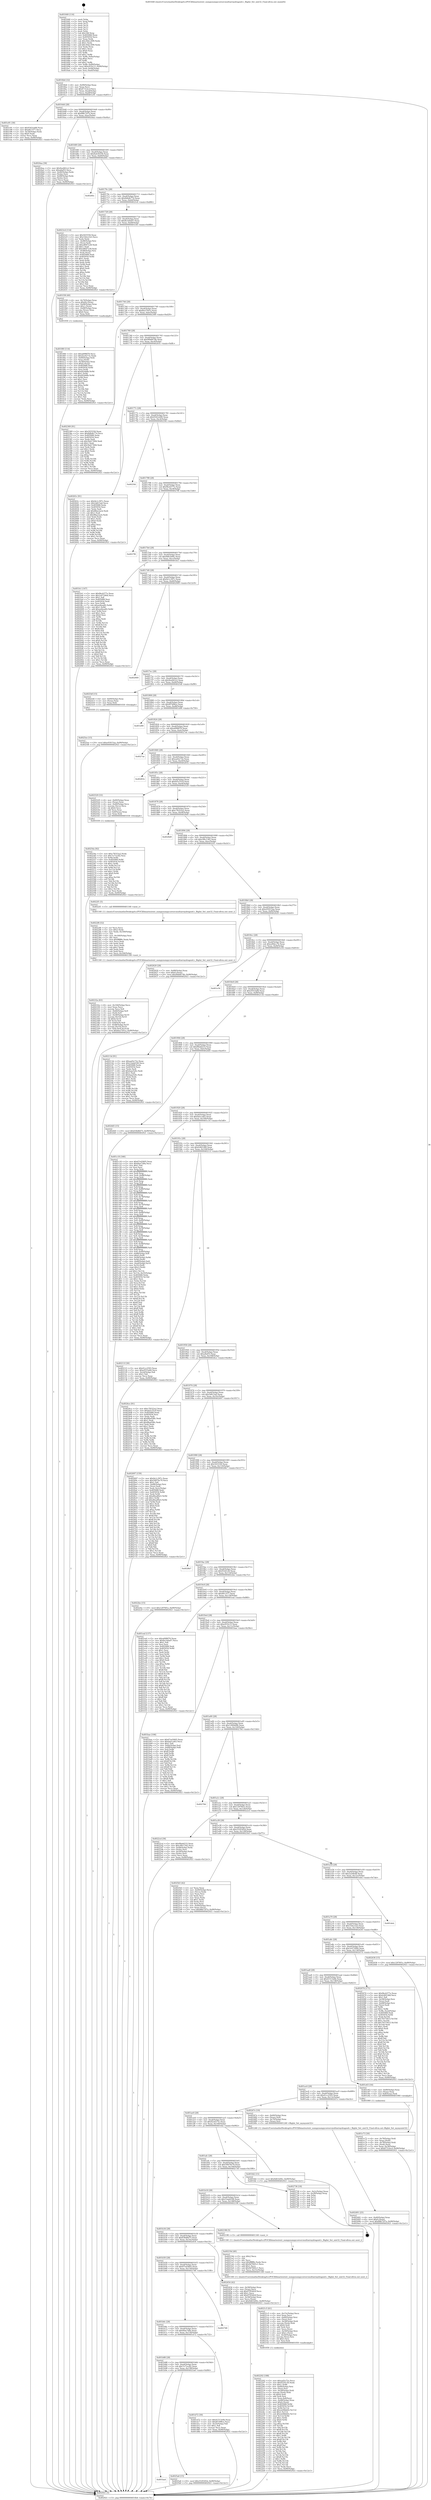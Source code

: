 digraph "0x401640" {
  label = "0x401640 (/mnt/c/Users/mathe/Desktop/tcc/POCII/binaries/extr_numpynumpycoresrcmultiarraydragon4.c_BigInt_Set_uint32_Final-ollvm.out::main(0))"
  labelloc = "t"
  node[shape=record]

  Entry [label="",width=0.3,height=0.3,shape=circle,fillcolor=black,style=filled]
  "0x4016b4" [label="{
     0x4016b4 [32]\l
     | [instrs]\l
     &nbsp;&nbsp;0x4016b4 \<+6\>: mov -0x90(%rbp),%eax\l
     &nbsp;&nbsp;0x4016ba \<+2\>: mov %eax,%ecx\l
     &nbsp;&nbsp;0x4016bc \<+6\>: sub $0x8731dccf,%ecx\l
     &nbsp;&nbsp;0x4016c2 \<+6\>: mov %eax,-0xa4(%rbp)\l
     &nbsp;&nbsp;0x4016c8 \<+6\>: mov %ecx,-0xa8(%rbp)\l
     &nbsp;&nbsp;0x4016ce \<+6\>: je 0000000000401e91 \<main+0x851\>\l
  }"]
  "0x401e91" [label="{
     0x401e91 [30]\l
     | [instrs]\l
     &nbsp;&nbsp;0x401e91 \<+5\>: mov $0x9343cb90,%eax\l
     &nbsp;&nbsp;0x401e96 \<+5\>: mov $0xd611f77,%ecx\l
     &nbsp;&nbsp;0x401e9b \<+3\>: mov -0x34(%rbp),%edx\l
     &nbsp;&nbsp;0x401e9e \<+3\>: cmp $0x0,%edx\l
     &nbsp;&nbsp;0x401ea1 \<+3\>: cmove %ecx,%eax\l
     &nbsp;&nbsp;0x401ea4 \<+6\>: mov %eax,-0x90(%rbp)\l
     &nbsp;&nbsp;0x401eaa \<+5\>: jmp 0000000000402921 \<main+0x12e1\>\l
  }"]
  "0x4016d4" [label="{
     0x4016d4 [28]\l
     | [instrs]\l
     &nbsp;&nbsp;0x4016d4 \<+5\>: jmp 00000000004016d9 \<main+0x99\>\l
     &nbsp;&nbsp;0x4016d9 \<+6\>: mov -0xa4(%rbp),%eax\l
     &nbsp;&nbsp;0x4016df \<+5\>: sub $0x88b72f7a,%eax\l
     &nbsp;&nbsp;0x4016e4 \<+6\>: mov %eax,-0xac(%rbp)\l
     &nbsp;&nbsp;0x4016ea \<+6\>: je 00000000004024aa \<main+0xe6a\>\l
  }"]
  Exit [label="",width=0.3,height=0.3,shape=circle,fillcolor=black,style=filled,peripheries=2]
  "0x4024aa" [label="{
     0x4024aa [36]\l
     | [instrs]\l
     &nbsp;&nbsp;0x4024aa \<+5\>: mov $0x9ea941e2,%eax\l
     &nbsp;&nbsp;0x4024af \<+5\>: mov $0xa8af55,%ecx\l
     &nbsp;&nbsp;0x4024b4 \<+4\>: mov -0x40(%rbp),%rdx\l
     &nbsp;&nbsp;0x4024b8 \<+2\>: mov (%rdx),%esi\l
     &nbsp;&nbsp;0x4024ba \<+4\>: mov -0x68(%rbp),%rdx\l
     &nbsp;&nbsp;0x4024be \<+2\>: cmp (%rdx),%esi\l
     &nbsp;&nbsp;0x4024c0 \<+3\>: cmovl %ecx,%eax\l
     &nbsp;&nbsp;0x4024c3 \<+6\>: mov %eax,-0x90(%rbp)\l
     &nbsp;&nbsp;0x4024c9 \<+5\>: jmp 0000000000402921 \<main+0x12e1\>\l
  }"]
  "0x4016f0" [label="{
     0x4016f0 [28]\l
     | [instrs]\l
     &nbsp;&nbsp;0x4016f0 \<+5\>: jmp 00000000004016f5 \<main+0xb5\>\l
     &nbsp;&nbsp;0x4016f5 \<+6\>: mov -0xa4(%rbp),%eax\l
     &nbsp;&nbsp;0x4016fb \<+5\>: sub $0x8a430258,%eax\l
     &nbsp;&nbsp;0x401700 \<+6\>: mov %eax,-0xb0(%rbp)\l
     &nbsp;&nbsp;0x401706 \<+6\>: je 000000000040260c \<main+0xfcc\>\l
  }"]
  "0x4025ee" [label="{
     0x4025ee [15]\l
     | [instrs]\l
     &nbsp;&nbsp;0x4025ee \<+10\>: movl $0xe93015aa,-0x90(%rbp)\l
     &nbsp;&nbsp;0x4025f8 \<+5\>: jmp 0000000000402921 \<main+0x12e1\>\l
  }"]
  "0x40260c" [label="{
     0x40260c\l
  }", style=dashed]
  "0x40170c" [label="{
     0x40170c [28]\l
     | [instrs]\l
     &nbsp;&nbsp;0x40170c \<+5\>: jmp 0000000000401711 \<main+0xd1\>\l
     &nbsp;&nbsp;0x401711 \<+6\>: mov -0xa4(%rbp),%eax\l
     &nbsp;&nbsp;0x401717 \<+5\>: sub $0x8db4b77d,%eax\l
     &nbsp;&nbsp;0x40171c \<+6\>: mov %eax,-0xb4(%rbp)\l
     &nbsp;&nbsp;0x401722 \<+6\>: je 00000000004023c4 \<main+0xd84\>\l
  }"]
  "0x401ba4" [label="{
     0x401ba4\l
  }", style=dashed]
  "0x4023c4" [label="{
     0x4023c4 [114]\l
     | [instrs]\l
     &nbsp;&nbsp;0x4023c4 \<+5\>: mov $0x5f25556,%eax\l
     &nbsp;&nbsp;0x4023c9 \<+5\>: mov $0x33dce1b3,%ecx\l
     &nbsp;&nbsp;0x4023ce \<+2\>: xor %edx,%edx\l
     &nbsp;&nbsp;0x4023d0 \<+4\>: mov -0x48(%rbp),%rsi\l
     &nbsp;&nbsp;0x4023d4 \<+2\>: mov (%rsi),%edi\l
     &nbsp;&nbsp;0x4023d6 \<+6\>: sub $0xe8047e28,%edi\l
     &nbsp;&nbsp;0x4023dc \<+3\>: add $0x1,%edi\l
     &nbsp;&nbsp;0x4023df \<+6\>: add $0xe8047e28,%edi\l
     &nbsp;&nbsp;0x4023e5 \<+4\>: mov -0x48(%rbp),%rsi\l
     &nbsp;&nbsp;0x4023e9 \<+2\>: mov %edi,(%rsi)\l
     &nbsp;&nbsp;0x4023eb \<+7\>: mov 0x405068,%edi\l
     &nbsp;&nbsp;0x4023f2 \<+8\>: mov 0x405054,%r8d\l
     &nbsp;&nbsp;0x4023fa \<+3\>: sub $0x1,%edx\l
     &nbsp;&nbsp;0x4023fd \<+3\>: mov %edi,%r9d\l
     &nbsp;&nbsp;0x402400 \<+3\>: add %edx,%r9d\l
     &nbsp;&nbsp;0x402403 \<+4\>: imul %r9d,%edi\l
     &nbsp;&nbsp;0x402407 \<+3\>: and $0x1,%edi\l
     &nbsp;&nbsp;0x40240a \<+3\>: cmp $0x0,%edi\l
     &nbsp;&nbsp;0x40240d \<+4\>: sete %r10b\l
     &nbsp;&nbsp;0x402411 \<+4\>: cmp $0xa,%r8d\l
     &nbsp;&nbsp;0x402415 \<+4\>: setl %r11b\l
     &nbsp;&nbsp;0x402419 \<+3\>: mov %r10b,%bl\l
     &nbsp;&nbsp;0x40241c \<+3\>: and %r11b,%bl\l
     &nbsp;&nbsp;0x40241f \<+3\>: xor %r11b,%r10b\l
     &nbsp;&nbsp;0x402422 \<+3\>: or %r10b,%bl\l
     &nbsp;&nbsp;0x402425 \<+3\>: test $0x1,%bl\l
     &nbsp;&nbsp;0x402428 \<+3\>: cmovne %ecx,%eax\l
     &nbsp;&nbsp;0x40242b \<+6\>: mov %eax,-0x90(%rbp)\l
     &nbsp;&nbsp;0x402431 \<+5\>: jmp 0000000000402921 \<main+0x12e1\>\l
  }"]
  "0x401728" [label="{
     0x401728 [28]\l
     | [instrs]\l
     &nbsp;&nbsp;0x401728 \<+5\>: jmp 000000000040172d \<main+0xed\>\l
     &nbsp;&nbsp;0x40172d \<+6\>: mov -0xa4(%rbp),%eax\l
     &nbsp;&nbsp;0x401733 \<+5\>: sub $0x8e1b0a07,%eax\l
     &nbsp;&nbsp;0x401738 \<+6\>: mov %eax,-0xb8(%rbp)\l
     &nbsp;&nbsp;0x40173e \<+6\>: je 0000000000401f38 \<main+0x8f8\>\l
  }"]
  "0x4025a6" [label="{
     0x4025a6 [15]\l
     | [instrs]\l
     &nbsp;&nbsp;0x4025a6 \<+10\>: movl $0x2529345d,-0x90(%rbp)\l
     &nbsp;&nbsp;0x4025b0 \<+5\>: jmp 0000000000402921 \<main+0x12e1\>\l
  }"]
  "0x401f38" [label="{
     0x401f38 [40]\l
     | [instrs]\l
     &nbsp;&nbsp;0x401f38 \<+4\>: mov -0x70(%rbp),%rax\l
     &nbsp;&nbsp;0x401f3c \<+7\>: movq $0x64,(%rax)\l
     &nbsp;&nbsp;0x401f43 \<+4\>: mov -0x68(%rbp),%rax\l
     &nbsp;&nbsp;0x401f47 \<+6\>: movl $0x1,(%rax)\l
     &nbsp;&nbsp;0x401f4d \<+4\>: mov -0x68(%rbp),%rax\l
     &nbsp;&nbsp;0x401f51 \<+3\>: movslq (%rax),%rax\l
     &nbsp;&nbsp;0x401f54 \<+4\>: shl $0x4,%rax\l
     &nbsp;&nbsp;0x401f58 \<+3\>: mov %rax,%rdi\l
     &nbsp;&nbsp;0x401f5b \<+5\>: call 0000000000401050 \<malloc@plt\>\l
     | [calls]\l
     &nbsp;&nbsp;0x401050 \{1\} (unknown)\l
  }"]
  "0x401744" [label="{
     0x401744 [28]\l
     | [instrs]\l
     &nbsp;&nbsp;0x401744 \<+5\>: jmp 0000000000401749 \<main+0x109\>\l
     &nbsp;&nbsp;0x401749 \<+6\>: mov -0xa4(%rbp),%eax\l
     &nbsp;&nbsp;0x40174f \<+5\>: sub $0x8ea7501a,%eax\l
     &nbsp;&nbsp;0x401754 \<+6\>: mov %eax,-0xbc(%rbp)\l
     &nbsp;&nbsp;0x40175a \<+6\>: je 0000000000402369 \<main+0xd29\>\l
  }"]
  "0x40254a" [label="{
     0x40254a [92]\l
     | [instrs]\l
     &nbsp;&nbsp;0x40254a \<+5\>: mov $0xc78322a2,%edx\l
     &nbsp;&nbsp;0x40254f \<+5\>: mov $0x7e71ec82,%esi\l
     &nbsp;&nbsp;0x402554 \<+3\>: xor %r8d,%r8d\l
     &nbsp;&nbsp;0x402557 \<+8\>: mov 0x405068,%r9d\l
     &nbsp;&nbsp;0x40255f \<+8\>: mov 0x405054,%r10d\l
     &nbsp;&nbsp;0x402567 \<+4\>: sub $0x1,%r8d\l
     &nbsp;&nbsp;0x40256b \<+3\>: mov %r9d,%r11d\l
     &nbsp;&nbsp;0x40256e \<+3\>: add %r8d,%r11d\l
     &nbsp;&nbsp;0x402571 \<+4\>: imul %r11d,%r9d\l
     &nbsp;&nbsp;0x402575 \<+4\>: and $0x1,%r9d\l
     &nbsp;&nbsp;0x402579 \<+4\>: cmp $0x0,%r9d\l
     &nbsp;&nbsp;0x40257d \<+3\>: sete %bl\l
     &nbsp;&nbsp;0x402580 \<+4\>: cmp $0xa,%r10d\l
     &nbsp;&nbsp;0x402584 \<+4\>: setl %r14b\l
     &nbsp;&nbsp;0x402588 \<+3\>: mov %bl,%r15b\l
     &nbsp;&nbsp;0x40258b \<+3\>: and %r14b,%r15b\l
     &nbsp;&nbsp;0x40258e \<+3\>: xor %r14b,%bl\l
     &nbsp;&nbsp;0x402591 \<+3\>: or %bl,%r15b\l
     &nbsp;&nbsp;0x402594 \<+4\>: test $0x1,%r15b\l
     &nbsp;&nbsp;0x402598 \<+3\>: cmovne %esi,%edx\l
     &nbsp;&nbsp;0x40259b \<+6\>: mov %edx,-0x90(%rbp)\l
     &nbsp;&nbsp;0x4025a1 \<+5\>: jmp 0000000000402921 \<main+0x12e1\>\l
  }"]
  "0x402369" [label="{
     0x402369 [91]\l
     | [instrs]\l
     &nbsp;&nbsp;0x402369 \<+5\>: mov $0x5f25556,%eax\l
     &nbsp;&nbsp;0x40236e \<+5\>: mov $0x8db4b77d,%ecx\l
     &nbsp;&nbsp;0x402373 \<+7\>: mov 0x405068,%edx\l
     &nbsp;&nbsp;0x40237a \<+7\>: mov 0x405054,%esi\l
     &nbsp;&nbsp;0x402381 \<+2\>: mov %edx,%edi\l
     &nbsp;&nbsp;0x402383 \<+6\>: sub $0x5bd17494,%edi\l
     &nbsp;&nbsp;0x402389 \<+3\>: sub $0x1,%edi\l
     &nbsp;&nbsp;0x40238c \<+6\>: add $0x5bd17494,%edi\l
     &nbsp;&nbsp;0x402392 \<+3\>: imul %edi,%edx\l
     &nbsp;&nbsp;0x402395 \<+3\>: and $0x1,%edx\l
     &nbsp;&nbsp;0x402398 \<+3\>: cmp $0x0,%edx\l
     &nbsp;&nbsp;0x40239b \<+4\>: sete %r8b\l
     &nbsp;&nbsp;0x40239f \<+3\>: cmp $0xa,%esi\l
     &nbsp;&nbsp;0x4023a2 \<+4\>: setl %r9b\l
     &nbsp;&nbsp;0x4023a6 \<+3\>: mov %r8b,%r10b\l
     &nbsp;&nbsp;0x4023a9 \<+3\>: and %r9b,%r10b\l
     &nbsp;&nbsp;0x4023ac \<+3\>: xor %r9b,%r8b\l
     &nbsp;&nbsp;0x4023af \<+3\>: or %r8b,%r10b\l
     &nbsp;&nbsp;0x4023b2 \<+4\>: test $0x1,%r10b\l
     &nbsp;&nbsp;0x4023b6 \<+3\>: cmovne %ecx,%eax\l
     &nbsp;&nbsp;0x4023b9 \<+6\>: mov %eax,-0x90(%rbp)\l
     &nbsp;&nbsp;0x4023bf \<+5\>: jmp 0000000000402921 \<main+0x12e1\>\l
  }"]
  "0x401760" [label="{
     0x401760 [28]\l
     | [instrs]\l
     &nbsp;&nbsp;0x401760 \<+5\>: jmp 0000000000401765 \<main+0x125\>\l
     &nbsp;&nbsp;0x401765 \<+6\>: mov -0xa4(%rbp),%eax\l
     &nbsp;&nbsp;0x40176b \<+5\>: sub $0x90b6674b,%eax\l
     &nbsp;&nbsp;0x401770 \<+6\>: mov %eax,-0xc0(%rbp)\l
     &nbsp;&nbsp;0x401776 \<+6\>: je 000000000040263c \<main+0xffc\>\l
  }"]
  "0x402491" [label="{
     0x402491 [25]\l
     | [instrs]\l
     &nbsp;&nbsp;0x402491 \<+4\>: mov -0x40(%rbp),%rax\l
     &nbsp;&nbsp;0x402495 \<+6\>: movl $0x0,(%rax)\l
     &nbsp;&nbsp;0x40249b \<+10\>: movl $0x88b72f7a,-0x90(%rbp)\l
     &nbsp;&nbsp;0x4024a5 \<+5\>: jmp 0000000000402921 \<main+0x12e1\>\l
  }"]
  "0x40263c" [label="{
     0x40263c [91]\l
     | [instrs]\l
     &nbsp;&nbsp;0x40263c \<+5\>: mov $0x9e1c397c,%eax\l
     &nbsp;&nbsp;0x402641 \<+5\>: mov $0x5d615a0,%ecx\l
     &nbsp;&nbsp;0x402646 \<+7\>: mov 0x405068,%edx\l
     &nbsp;&nbsp;0x40264d \<+7\>: mov 0x405054,%esi\l
     &nbsp;&nbsp;0x402654 \<+2\>: mov %edx,%edi\l
     &nbsp;&nbsp;0x402656 \<+6\>: add $0x88ae2acb,%edi\l
     &nbsp;&nbsp;0x40265c \<+3\>: sub $0x1,%edi\l
     &nbsp;&nbsp;0x40265f \<+6\>: sub $0x88ae2acb,%edi\l
     &nbsp;&nbsp;0x402665 \<+3\>: imul %edi,%edx\l
     &nbsp;&nbsp;0x402668 \<+3\>: and $0x1,%edx\l
     &nbsp;&nbsp;0x40266b \<+3\>: cmp $0x0,%edx\l
     &nbsp;&nbsp;0x40266e \<+4\>: sete %r8b\l
     &nbsp;&nbsp;0x402672 \<+3\>: cmp $0xa,%esi\l
     &nbsp;&nbsp;0x402675 \<+4\>: setl %r9b\l
     &nbsp;&nbsp;0x402679 \<+3\>: mov %r8b,%r10b\l
     &nbsp;&nbsp;0x40267c \<+3\>: and %r9b,%r10b\l
     &nbsp;&nbsp;0x40267f \<+3\>: xor %r9b,%r8b\l
     &nbsp;&nbsp;0x402682 \<+3\>: or %r8b,%r10b\l
     &nbsp;&nbsp;0x402685 \<+4\>: test $0x1,%r10b\l
     &nbsp;&nbsp;0x402689 \<+3\>: cmovne %ecx,%eax\l
     &nbsp;&nbsp;0x40268c \<+6\>: mov %eax,-0x90(%rbp)\l
     &nbsp;&nbsp;0x402692 \<+5\>: jmp 0000000000402921 \<main+0x12e1\>\l
  }"]
  "0x40177c" [label="{
     0x40177c [28]\l
     | [instrs]\l
     &nbsp;&nbsp;0x40177c \<+5\>: jmp 0000000000401781 \<main+0x141\>\l
     &nbsp;&nbsp;0x401781 \<+6\>: mov -0xa4(%rbp),%eax\l
     &nbsp;&nbsp;0x401787 \<+5\>: sub $0x9343cb90,%eax\l
     &nbsp;&nbsp;0x40178c \<+6\>: mov %eax,-0xc4(%rbp)\l
     &nbsp;&nbsp;0x401792 \<+6\>: je 00000000004025fd \<main+0xfbd\>\l
  }"]
  "0x40232a" [label="{
     0x40232a [63]\l
     | [instrs]\l
     &nbsp;&nbsp;0x40232a \<+6\>: mov -0x164(%rbp),%ecx\l
     &nbsp;&nbsp;0x402330 \<+3\>: imul %eax,%ecx\l
     &nbsp;&nbsp;0x402333 \<+3\>: movslq %ecx,%r8\l
     &nbsp;&nbsp;0x402336 \<+4\>: mov -0x60(%rbp),%r9\l
     &nbsp;&nbsp;0x40233a \<+3\>: mov (%r9),%r9\l
     &nbsp;&nbsp;0x40233d \<+4\>: mov -0x58(%rbp),%r10\l
     &nbsp;&nbsp;0x402341 \<+3\>: movslq (%r10),%r10\l
     &nbsp;&nbsp;0x402344 \<+4\>: shl $0x4,%r10\l
     &nbsp;&nbsp;0x402348 \<+3\>: add %r10,%r9\l
     &nbsp;&nbsp;0x40234b \<+4\>: mov 0x8(%r9),%r9\l
     &nbsp;&nbsp;0x40234f \<+4\>: mov -0x48(%rbp),%r10\l
     &nbsp;&nbsp;0x402353 \<+3\>: movslq (%r10),%r10\l
     &nbsp;&nbsp;0x402356 \<+4\>: mov %r8,(%r9,%r10,8)\l
     &nbsp;&nbsp;0x40235a \<+10\>: movl $0x8ea7501a,-0x90(%rbp)\l
     &nbsp;&nbsp;0x402364 \<+5\>: jmp 0000000000402921 \<main+0x12e1\>\l
  }"]
  "0x4025fd" [label="{
     0x4025fd\l
  }", style=dashed]
  "0x401798" [label="{
     0x401798 [28]\l
     | [instrs]\l
     &nbsp;&nbsp;0x401798 \<+5\>: jmp 000000000040179d \<main+0x15d\>\l
     &nbsp;&nbsp;0x40179d \<+6\>: mov -0xa4(%rbp),%eax\l
     &nbsp;&nbsp;0x4017a3 \<+5\>: sub $0x9bcb577e,%eax\l
     &nbsp;&nbsp;0x4017a8 \<+6\>: mov %eax,-0xc8(%rbp)\l
     &nbsp;&nbsp;0x4017ae \<+6\>: je 00000000004027f6 \<main+0x11b6\>\l
  }"]
  "0x4022f6" [label="{
     0x4022f6 [52]\l
     | [instrs]\l
     &nbsp;&nbsp;0x4022f6 \<+2\>: xor %ecx,%ecx\l
     &nbsp;&nbsp;0x4022f8 \<+5\>: mov $0x2,%edx\l
     &nbsp;&nbsp;0x4022fd \<+6\>: mov %edx,-0x160(%rbp)\l
     &nbsp;&nbsp;0x402303 \<+1\>: cltd\l
     &nbsp;&nbsp;0x402304 \<+6\>: mov -0x160(%rbp),%esi\l
     &nbsp;&nbsp;0x40230a \<+2\>: idiv %esi\l
     &nbsp;&nbsp;0x40230c \<+6\>: imul $0xfffffffe,%edx,%edx\l
     &nbsp;&nbsp;0x402312 \<+2\>: mov %ecx,%edi\l
     &nbsp;&nbsp;0x402314 \<+2\>: sub %edx,%edi\l
     &nbsp;&nbsp;0x402316 \<+2\>: mov %ecx,%edx\l
     &nbsp;&nbsp;0x402318 \<+3\>: sub $0x1,%edx\l
     &nbsp;&nbsp;0x40231b \<+2\>: add %edx,%edi\l
     &nbsp;&nbsp;0x40231d \<+2\>: sub %edi,%ecx\l
     &nbsp;&nbsp;0x40231f \<+6\>: mov %ecx,-0x164(%rbp)\l
     &nbsp;&nbsp;0x402325 \<+5\>: call 0000000000401160 \<next_i\>\l
     | [calls]\l
     &nbsp;&nbsp;0x401160 \{1\} (/mnt/c/Users/mathe/Desktop/tcc/POCII/binaries/extr_numpynumpycoresrcmultiarraydragon4.c_BigInt_Set_uint32_Final-ollvm.out::next_i)\l
  }"]
  "0x4027f6" [label="{
     0x4027f6\l
  }", style=dashed]
  "0x4017b4" [label="{
     0x4017b4 [28]\l
     | [instrs]\l
     &nbsp;&nbsp;0x4017b4 \<+5\>: jmp 00000000004017b9 \<main+0x179\>\l
     &nbsp;&nbsp;0x4017b9 \<+6\>: mov -0xa4(%rbp),%eax\l
     &nbsp;&nbsp;0x4017bf \<+5\>: sub $0x9d61b00c,%eax\l
     &nbsp;&nbsp;0x4017c4 \<+6\>: mov %eax,-0xcc(%rbp)\l
     &nbsp;&nbsp;0x4017ca \<+6\>: je 0000000000401fe1 \<main+0x9a1\>\l
  }"]
  "0x402202" [label="{
     0x402202 [188]\l
     | [instrs]\l
     &nbsp;&nbsp;0x402202 \<+5\>: mov $0xaaf2e72e,%ecx\l
     &nbsp;&nbsp;0x402207 \<+5\>: mov $0x9324126,%edx\l
     &nbsp;&nbsp;0x40220c \<+3\>: mov $0x1,%r8b\l
     &nbsp;&nbsp;0x40220f \<+4\>: mov -0x60(%rbp),%rsi\l
     &nbsp;&nbsp;0x402213 \<+3\>: mov (%rsi),%rsi\l
     &nbsp;&nbsp;0x402216 \<+4\>: mov -0x58(%rbp),%rdi\l
     &nbsp;&nbsp;0x40221a \<+3\>: movslq (%rdi),%rdi\l
     &nbsp;&nbsp;0x40221d \<+4\>: shl $0x4,%rdi\l
     &nbsp;&nbsp;0x402221 \<+3\>: add %rdi,%rsi\l
     &nbsp;&nbsp;0x402224 \<+4\>: mov %rax,0x8(%rsi)\l
     &nbsp;&nbsp;0x402228 \<+4\>: mov -0x48(%rbp),%rax\l
     &nbsp;&nbsp;0x40222c \<+6\>: movl $0x0,(%rax)\l
     &nbsp;&nbsp;0x402232 \<+8\>: mov 0x405068,%r9d\l
     &nbsp;&nbsp;0x40223a \<+8\>: mov 0x405054,%r10d\l
     &nbsp;&nbsp;0x402242 \<+3\>: mov %r9d,%r11d\l
     &nbsp;&nbsp;0x402245 \<+7\>: add $0x2e06bb02,%r11d\l
     &nbsp;&nbsp;0x40224c \<+4\>: sub $0x1,%r11d\l
     &nbsp;&nbsp;0x402250 \<+7\>: sub $0x2e06bb02,%r11d\l
     &nbsp;&nbsp;0x402257 \<+4\>: imul %r11d,%r9d\l
     &nbsp;&nbsp;0x40225b \<+4\>: and $0x1,%r9d\l
     &nbsp;&nbsp;0x40225f \<+4\>: cmp $0x0,%r9d\l
     &nbsp;&nbsp;0x402263 \<+3\>: sete %bl\l
     &nbsp;&nbsp;0x402266 \<+4\>: cmp $0xa,%r10d\l
     &nbsp;&nbsp;0x40226a \<+4\>: setl %r14b\l
     &nbsp;&nbsp;0x40226e \<+3\>: mov %bl,%r15b\l
     &nbsp;&nbsp;0x402271 \<+4\>: xor $0xff,%r15b\l
     &nbsp;&nbsp;0x402275 \<+3\>: mov %r14b,%r12b\l
     &nbsp;&nbsp;0x402278 \<+4\>: xor $0xff,%r12b\l
     &nbsp;&nbsp;0x40227c \<+4\>: xor $0x1,%r8b\l
     &nbsp;&nbsp;0x402280 \<+3\>: mov %r15b,%r13b\l
     &nbsp;&nbsp;0x402283 \<+4\>: and $0xff,%r13b\l
     &nbsp;&nbsp;0x402287 \<+3\>: and %r8b,%bl\l
     &nbsp;&nbsp;0x40228a \<+3\>: mov %r12b,%al\l
     &nbsp;&nbsp;0x40228d \<+2\>: and $0xff,%al\l
     &nbsp;&nbsp;0x40228f \<+3\>: and %r8b,%r14b\l
     &nbsp;&nbsp;0x402292 \<+3\>: or %bl,%r13b\l
     &nbsp;&nbsp;0x402295 \<+3\>: or %r14b,%al\l
     &nbsp;&nbsp;0x402298 \<+3\>: xor %al,%r13b\l
     &nbsp;&nbsp;0x40229b \<+3\>: or %r12b,%r15b\l
     &nbsp;&nbsp;0x40229e \<+4\>: xor $0xff,%r15b\l
     &nbsp;&nbsp;0x4022a2 \<+4\>: or $0x1,%r8b\l
     &nbsp;&nbsp;0x4022a6 \<+3\>: and %r8b,%r15b\l
     &nbsp;&nbsp;0x4022a9 \<+3\>: or %r15b,%r13b\l
     &nbsp;&nbsp;0x4022ac \<+4\>: test $0x1,%r13b\l
     &nbsp;&nbsp;0x4022b0 \<+3\>: cmovne %edx,%ecx\l
     &nbsp;&nbsp;0x4022b3 \<+6\>: mov %ecx,-0x90(%rbp)\l
     &nbsp;&nbsp;0x4022b9 \<+5\>: jmp 0000000000402921 \<main+0x12e1\>\l
  }"]
  "0x401fe1" [label="{
     0x401fe1 [147]\l
     | [instrs]\l
     &nbsp;&nbsp;0x401fe1 \<+5\>: mov $0x9bcb577e,%eax\l
     &nbsp;&nbsp;0x401fe6 \<+5\>: mov $0x3c672904,%ecx\l
     &nbsp;&nbsp;0x401feb \<+2\>: mov $0x1,%dl\l
     &nbsp;&nbsp;0x401fed \<+7\>: mov 0x405068,%esi\l
     &nbsp;&nbsp;0x401ff4 \<+7\>: mov 0x405054,%edi\l
     &nbsp;&nbsp;0x401ffb \<+3\>: mov %esi,%r8d\l
     &nbsp;&nbsp;0x401ffe \<+7\>: sub $0xae8eadf2,%r8d\l
     &nbsp;&nbsp;0x402005 \<+4\>: sub $0x1,%r8d\l
     &nbsp;&nbsp;0x402009 \<+7\>: add $0xae8eadf2,%r8d\l
     &nbsp;&nbsp;0x402010 \<+4\>: imul %r8d,%esi\l
     &nbsp;&nbsp;0x402014 \<+3\>: and $0x1,%esi\l
     &nbsp;&nbsp;0x402017 \<+3\>: cmp $0x0,%esi\l
     &nbsp;&nbsp;0x40201a \<+4\>: sete %r9b\l
     &nbsp;&nbsp;0x40201e \<+3\>: cmp $0xa,%edi\l
     &nbsp;&nbsp;0x402021 \<+4\>: setl %r10b\l
     &nbsp;&nbsp;0x402025 \<+3\>: mov %r9b,%r11b\l
     &nbsp;&nbsp;0x402028 \<+4\>: xor $0xff,%r11b\l
     &nbsp;&nbsp;0x40202c \<+3\>: mov %r10b,%bl\l
     &nbsp;&nbsp;0x40202f \<+3\>: xor $0xff,%bl\l
     &nbsp;&nbsp;0x402032 \<+3\>: xor $0x0,%dl\l
     &nbsp;&nbsp;0x402035 \<+3\>: mov %r11b,%r14b\l
     &nbsp;&nbsp;0x402038 \<+4\>: and $0x0,%r14b\l
     &nbsp;&nbsp;0x40203c \<+3\>: and %dl,%r9b\l
     &nbsp;&nbsp;0x40203f \<+3\>: mov %bl,%r15b\l
     &nbsp;&nbsp;0x402042 \<+4\>: and $0x0,%r15b\l
     &nbsp;&nbsp;0x402046 \<+3\>: and %dl,%r10b\l
     &nbsp;&nbsp;0x402049 \<+3\>: or %r9b,%r14b\l
     &nbsp;&nbsp;0x40204c \<+3\>: or %r10b,%r15b\l
     &nbsp;&nbsp;0x40204f \<+3\>: xor %r15b,%r14b\l
     &nbsp;&nbsp;0x402052 \<+3\>: or %bl,%r11b\l
     &nbsp;&nbsp;0x402055 \<+4\>: xor $0xff,%r11b\l
     &nbsp;&nbsp;0x402059 \<+3\>: or $0x0,%dl\l
     &nbsp;&nbsp;0x40205c \<+3\>: and %dl,%r11b\l
     &nbsp;&nbsp;0x40205f \<+3\>: or %r11b,%r14b\l
     &nbsp;&nbsp;0x402062 \<+4\>: test $0x1,%r14b\l
     &nbsp;&nbsp;0x402066 \<+3\>: cmovne %ecx,%eax\l
     &nbsp;&nbsp;0x402069 \<+6\>: mov %eax,-0x90(%rbp)\l
     &nbsp;&nbsp;0x40206f \<+5\>: jmp 0000000000402921 \<main+0x12e1\>\l
  }"]
  "0x4017d0" [label="{
     0x4017d0 [28]\l
     | [instrs]\l
     &nbsp;&nbsp;0x4017d0 \<+5\>: jmp 00000000004017d5 \<main+0x195\>\l
     &nbsp;&nbsp;0x4017d5 \<+6\>: mov -0xa4(%rbp),%eax\l
     &nbsp;&nbsp;0x4017db \<+5\>: sub $0x9e1c397c,%eax\l
     &nbsp;&nbsp;0x4017e0 \<+6\>: mov %eax,-0xd0(%rbp)\l
     &nbsp;&nbsp;0x4017e6 \<+6\>: je 0000000000402909 \<main+0x12c9\>\l
  }"]
  "0x4021c5" [label="{
     0x4021c5 [61]\l
     | [instrs]\l
     &nbsp;&nbsp;0x4021c5 \<+6\>: mov -0x15c(%rbp),%ecx\l
     &nbsp;&nbsp;0x4021cb \<+3\>: imul %eax,%ecx\l
     &nbsp;&nbsp;0x4021ce \<+4\>: mov -0x60(%rbp),%rsi\l
     &nbsp;&nbsp;0x4021d2 \<+3\>: mov (%rsi),%rsi\l
     &nbsp;&nbsp;0x4021d5 \<+4\>: mov -0x58(%rbp),%rdi\l
     &nbsp;&nbsp;0x4021d9 \<+3\>: movslq (%rdi),%rdi\l
     &nbsp;&nbsp;0x4021dc \<+4\>: shl $0x4,%rdi\l
     &nbsp;&nbsp;0x4021e0 \<+3\>: add %rdi,%rsi\l
     &nbsp;&nbsp;0x4021e3 \<+2\>: mov %ecx,(%rsi)\l
     &nbsp;&nbsp;0x4021e5 \<+4\>: mov -0x50(%rbp),%rsi\l
     &nbsp;&nbsp;0x4021e9 \<+6\>: movl $0x1,(%rsi)\l
     &nbsp;&nbsp;0x4021ef \<+4\>: mov -0x50(%rbp),%rsi\l
     &nbsp;&nbsp;0x4021f3 \<+3\>: movslq (%rsi),%rsi\l
     &nbsp;&nbsp;0x4021f6 \<+4\>: shl $0x3,%rsi\l
     &nbsp;&nbsp;0x4021fa \<+3\>: mov %rsi,%rdi\l
     &nbsp;&nbsp;0x4021fd \<+5\>: call 0000000000401050 \<malloc@plt\>\l
     | [calls]\l
     &nbsp;&nbsp;0x401050 \{1\} (unknown)\l
  }"]
  "0x402909" [label="{
     0x402909\l
  }", style=dashed]
  "0x4017ec" [label="{
     0x4017ec [28]\l
     | [instrs]\l
     &nbsp;&nbsp;0x4017ec \<+5\>: jmp 00000000004017f1 \<main+0x1b1\>\l
     &nbsp;&nbsp;0x4017f1 \<+6\>: mov -0xa4(%rbp),%eax\l
     &nbsp;&nbsp;0x4017f7 \<+5\>: sub $0x9ea941e2,%eax\l
     &nbsp;&nbsp;0x4017fc \<+6\>: mov %eax,-0xd4(%rbp)\l
     &nbsp;&nbsp;0x401802 \<+6\>: je 00000000004025df \<main+0xf9f\>\l
  }"]
  "0x40219d" [label="{
     0x40219d [40]\l
     | [instrs]\l
     &nbsp;&nbsp;0x40219d \<+5\>: mov $0x2,%ecx\l
     &nbsp;&nbsp;0x4021a2 \<+1\>: cltd\l
     &nbsp;&nbsp;0x4021a3 \<+2\>: idiv %ecx\l
     &nbsp;&nbsp;0x4021a5 \<+6\>: imul $0xfffffffe,%edx,%ecx\l
     &nbsp;&nbsp;0x4021ab \<+6\>: add $0x9d7845c1,%ecx\l
     &nbsp;&nbsp;0x4021b1 \<+3\>: add $0x1,%ecx\l
     &nbsp;&nbsp;0x4021b4 \<+6\>: sub $0x9d7845c1,%ecx\l
     &nbsp;&nbsp;0x4021ba \<+6\>: mov %ecx,-0x15c(%rbp)\l
     &nbsp;&nbsp;0x4021c0 \<+5\>: call 0000000000401160 \<next_i\>\l
     | [calls]\l
     &nbsp;&nbsp;0x401160 \{1\} (/mnt/c/Users/mathe/Desktop/tcc/POCII/binaries/extr_numpynumpycoresrcmultiarraydragon4.c_BigInt_Set_uint32_Final-ollvm.out::next_i)\l
  }"]
  "0x4025df" [label="{
     0x4025df [15]\l
     | [instrs]\l
     &nbsp;&nbsp;0x4025df \<+4\>: mov -0x60(%rbp),%rax\l
     &nbsp;&nbsp;0x4025e3 \<+3\>: mov (%rax),%rax\l
     &nbsp;&nbsp;0x4025e6 \<+3\>: mov %rax,%rdi\l
     &nbsp;&nbsp;0x4025e9 \<+5\>: call 0000000000401030 \<free@plt\>\l
     | [calls]\l
     &nbsp;&nbsp;0x401030 \{1\} (unknown)\l
  }"]
  "0x401808" [label="{
     0x401808 [28]\l
     | [instrs]\l
     &nbsp;&nbsp;0x401808 \<+5\>: jmp 000000000040180d \<main+0x1cd\>\l
     &nbsp;&nbsp;0x40180d \<+6\>: mov -0xa4(%rbp),%eax\l
     &nbsp;&nbsp;0x401813 \<+5\>: sub $0x9f7d98ce,%eax\l
     &nbsp;&nbsp;0x401818 \<+6\>: mov %eax,-0xd8(%rbp)\l
     &nbsp;&nbsp;0x40181e \<+6\>: je 0000000000401d90 \<main+0x750\>\l
  }"]
  "0x401f60" [label="{
     0x401f60 [114]\l
     | [instrs]\l
     &nbsp;&nbsp;0x401f60 \<+5\>: mov $0xa69f6f76,%ecx\l
     &nbsp;&nbsp;0x401f65 \<+5\>: mov $0x42c6273c,%edx\l
     &nbsp;&nbsp;0x401f6a \<+4\>: mov -0x60(%rbp),%rdi\l
     &nbsp;&nbsp;0x401f6e \<+3\>: mov %rax,(%rdi)\l
     &nbsp;&nbsp;0x401f71 \<+4\>: mov -0x58(%rbp),%rax\l
     &nbsp;&nbsp;0x401f75 \<+6\>: movl $0x0,(%rax)\l
     &nbsp;&nbsp;0x401f7b \<+7\>: mov 0x405068,%esi\l
     &nbsp;&nbsp;0x401f82 \<+8\>: mov 0x405054,%r8d\l
     &nbsp;&nbsp;0x401f8a \<+3\>: mov %esi,%r9d\l
     &nbsp;&nbsp;0x401f8d \<+7\>: add $0xfd5d48b,%r9d\l
     &nbsp;&nbsp;0x401f94 \<+4\>: sub $0x1,%r9d\l
     &nbsp;&nbsp;0x401f98 \<+7\>: sub $0xfd5d48b,%r9d\l
     &nbsp;&nbsp;0x401f9f \<+4\>: imul %r9d,%esi\l
     &nbsp;&nbsp;0x401fa3 \<+3\>: and $0x1,%esi\l
     &nbsp;&nbsp;0x401fa6 \<+3\>: cmp $0x0,%esi\l
     &nbsp;&nbsp;0x401fa9 \<+4\>: sete %r10b\l
     &nbsp;&nbsp;0x401fad \<+4\>: cmp $0xa,%r8d\l
     &nbsp;&nbsp;0x401fb1 \<+4\>: setl %r11b\l
     &nbsp;&nbsp;0x401fb5 \<+3\>: mov %r10b,%bl\l
     &nbsp;&nbsp;0x401fb8 \<+3\>: and %r11b,%bl\l
     &nbsp;&nbsp;0x401fbb \<+3\>: xor %r11b,%r10b\l
     &nbsp;&nbsp;0x401fbe \<+3\>: or %r10b,%bl\l
     &nbsp;&nbsp;0x401fc1 \<+3\>: test $0x1,%bl\l
     &nbsp;&nbsp;0x401fc4 \<+3\>: cmovne %edx,%ecx\l
     &nbsp;&nbsp;0x401fc7 \<+6\>: mov %ecx,-0x90(%rbp)\l
     &nbsp;&nbsp;0x401fcd \<+5\>: jmp 0000000000402921 \<main+0x12e1\>\l
  }"]
  "0x401d90" [label="{
     0x401d90\l
  }", style=dashed]
  "0x401824" [label="{
     0x401824 [28]\l
     | [instrs]\l
     &nbsp;&nbsp;0x401824 \<+5\>: jmp 0000000000401829 \<main+0x1e9\>\l
     &nbsp;&nbsp;0x401829 \<+6\>: mov -0xa4(%rbp),%eax\l
     &nbsp;&nbsp;0x40182f \<+5\>: sub $0xa69f6f76,%eax\l
     &nbsp;&nbsp;0x401834 \<+6\>: mov %eax,-0xdc(%rbp)\l
     &nbsp;&nbsp;0x40183a \<+6\>: je 00000000004027ae \<main+0x116e\>\l
  }"]
  "0x401e73" [label="{
     0x401e73 [30]\l
     | [instrs]\l
     &nbsp;&nbsp;0x401e73 \<+4\>: mov -0x78(%rbp),%rdi\l
     &nbsp;&nbsp;0x401e77 \<+2\>: mov %eax,(%rdi)\l
     &nbsp;&nbsp;0x401e79 \<+4\>: mov -0x78(%rbp),%rdi\l
     &nbsp;&nbsp;0x401e7d \<+2\>: mov (%rdi),%eax\l
     &nbsp;&nbsp;0x401e7f \<+3\>: mov %eax,-0x34(%rbp)\l
     &nbsp;&nbsp;0x401e82 \<+10\>: movl $0x8731dccf,-0x90(%rbp)\l
     &nbsp;&nbsp;0x401e8c \<+5\>: jmp 0000000000402921 \<main+0x12e1\>\l
  }"]
  "0x4027ae" [label="{
     0x4027ae\l
  }", style=dashed]
  "0x401840" [label="{
     0x401840 [28]\l
     | [instrs]\l
     &nbsp;&nbsp;0x401840 \<+5\>: jmp 0000000000401845 \<main+0x205\>\l
     &nbsp;&nbsp;0x401845 \<+6\>: mov -0xa4(%rbp),%eax\l
     &nbsp;&nbsp;0x40184b \<+5\>: sub $0xaaf2e72e,%eax\l
     &nbsp;&nbsp;0x401850 \<+6\>: mov %eax,-0xe0(%rbp)\l
     &nbsp;&nbsp;0x401856 \<+6\>: je 000000000040281b \<main+0x11db\>\l
  }"]
  "0x401b88" [label="{
     0x401b88 [28]\l
     | [instrs]\l
     &nbsp;&nbsp;0x401b88 \<+5\>: jmp 0000000000401b8d \<main+0x54d\>\l
     &nbsp;&nbsp;0x401b8d \<+6\>: mov -0xa4(%rbp),%eax\l
     &nbsp;&nbsp;0x401b93 \<+5\>: sub $0x7e71ec82,%eax\l
     &nbsp;&nbsp;0x401b98 \<+6\>: mov %eax,-0x158(%rbp)\l
     &nbsp;&nbsp;0x401b9e \<+6\>: je 00000000004025a6 \<main+0xf66\>\l
  }"]
  "0x40281b" [label="{
     0x40281b\l
  }", style=dashed]
  "0x40185c" [label="{
     0x40185c [28]\l
     | [instrs]\l
     &nbsp;&nbsp;0x40185c \<+5\>: jmp 0000000000401861 \<main+0x221\>\l
     &nbsp;&nbsp;0x401861 \<+6\>: mov -0xa4(%rbp),%eax\l
     &nbsp;&nbsp;0x401867 \<+5\>: sub $0xbf3c55c9,%eax\l
     &nbsp;&nbsp;0x40186c \<+6\>: mov %eax,-0xe4(%rbp)\l
     &nbsp;&nbsp;0x401872 \<+6\>: je 0000000000402529 \<main+0xee9\>\l
  }"]
  "0x401d72" [label="{
     0x401d72 [30]\l
     | [instrs]\l
     &nbsp;&nbsp;0x401d72 \<+5\>: mov $0x41513e6b,%eax\l
     &nbsp;&nbsp;0x401d77 \<+5\>: mov $0x9f7d98ce,%ecx\l
     &nbsp;&nbsp;0x401d7c \<+3\>: mov -0x35(%rbp),%dl\l
     &nbsp;&nbsp;0x401d7f \<+3\>: test $0x1,%dl\l
     &nbsp;&nbsp;0x401d82 \<+3\>: cmovne %ecx,%eax\l
     &nbsp;&nbsp;0x401d85 \<+6\>: mov %eax,-0x90(%rbp)\l
     &nbsp;&nbsp;0x401d8b \<+5\>: jmp 0000000000402921 \<main+0x12e1\>\l
  }"]
  "0x402529" [label="{
     0x402529 [33]\l
     | [instrs]\l
     &nbsp;&nbsp;0x402529 \<+4\>: mov -0x60(%rbp),%rax\l
     &nbsp;&nbsp;0x40252d \<+3\>: mov (%rax),%rax\l
     &nbsp;&nbsp;0x402530 \<+4\>: mov -0x40(%rbp),%rcx\l
     &nbsp;&nbsp;0x402534 \<+3\>: movslq (%rcx),%rcx\l
     &nbsp;&nbsp;0x402537 \<+4\>: shl $0x4,%rcx\l
     &nbsp;&nbsp;0x40253b \<+3\>: add %rcx,%rax\l
     &nbsp;&nbsp;0x40253e \<+4\>: mov 0x8(%rax),%rax\l
     &nbsp;&nbsp;0x402542 \<+3\>: mov %rax,%rdi\l
     &nbsp;&nbsp;0x402545 \<+5\>: call 0000000000401030 \<free@plt\>\l
     | [calls]\l
     &nbsp;&nbsp;0x401030 \{1\} (unknown)\l
  }"]
  "0x401878" [label="{
     0x401878 [28]\l
     | [instrs]\l
     &nbsp;&nbsp;0x401878 \<+5\>: jmp 000000000040187d \<main+0x23d\>\l
     &nbsp;&nbsp;0x40187d \<+6\>: mov -0xa4(%rbp),%eax\l
     &nbsp;&nbsp;0x401883 \<+5\>: sub $0xc78322a2,%eax\l
     &nbsp;&nbsp;0x401888 \<+6\>: mov %eax,-0xe8(%rbp)\l
     &nbsp;&nbsp;0x40188e \<+6\>: je 00000000004028d9 \<main+0x1299\>\l
  }"]
  "0x401b6c" [label="{
     0x401b6c [28]\l
     | [instrs]\l
     &nbsp;&nbsp;0x401b6c \<+5\>: jmp 0000000000401b71 \<main+0x531\>\l
     &nbsp;&nbsp;0x401b71 \<+6\>: mov -0xa4(%rbp),%eax\l
     &nbsp;&nbsp;0x401b77 \<+5\>: sub $0x6fae7d9a,%eax\l
     &nbsp;&nbsp;0x401b7c \<+6\>: mov %eax,-0x154(%rbp)\l
     &nbsp;&nbsp;0x401b82 \<+6\>: je 0000000000401d72 \<main+0x732\>\l
  }"]
  "0x4028d9" [label="{
     0x4028d9\l
  }", style=dashed]
  "0x401894" [label="{
     0x401894 [28]\l
     | [instrs]\l
     &nbsp;&nbsp;0x401894 \<+5\>: jmp 0000000000401899 \<main+0x259\>\l
     &nbsp;&nbsp;0x401899 \<+6\>: mov -0xa4(%rbp),%eax\l
     &nbsp;&nbsp;0x40189f \<+5\>: sub $0xc99c1342,%eax\l
     &nbsp;&nbsp;0x4018a4 \<+6\>: mov %eax,-0xec(%rbp)\l
     &nbsp;&nbsp;0x4018aa \<+6\>: je 00000000004022f1 \<main+0xcb1\>\l
  }"]
  "0x402748" [label="{
     0x402748\l
  }", style=dashed]
  "0x4022f1" [label="{
     0x4022f1 [5]\l
     | [instrs]\l
     &nbsp;&nbsp;0x4022f1 \<+5\>: call 0000000000401160 \<next_i\>\l
     | [calls]\l
     &nbsp;&nbsp;0x401160 \{1\} (/mnt/c/Users/mathe/Desktop/tcc/POCII/binaries/extr_numpynumpycoresrcmultiarraydragon4.c_BigInt_Set_uint32_Final-ollvm.out::next_i)\l
  }"]
  "0x4018b0" [label="{
     0x4018b0 [28]\l
     | [instrs]\l
     &nbsp;&nbsp;0x4018b0 \<+5\>: jmp 00000000004018b5 \<main+0x275\>\l
     &nbsp;&nbsp;0x4018b5 \<+6\>: mov -0xa4(%rbp),%eax\l
     &nbsp;&nbsp;0x4018bb \<+5\>: sub $0xe93015aa,%eax\l
     &nbsp;&nbsp;0x4018c0 \<+6\>: mov %eax,-0xf0(%rbp)\l
     &nbsp;&nbsp;0x4018c6 \<+6\>: je 0000000000402620 \<main+0xfe0\>\l
  }"]
  "0x401b50" [label="{
     0x401b50 [28]\l
     | [instrs]\l
     &nbsp;&nbsp;0x401b50 \<+5\>: jmp 0000000000401b55 \<main+0x515\>\l
     &nbsp;&nbsp;0x401b55 \<+6\>: mov -0xa4(%rbp),%eax\l
     &nbsp;&nbsp;0x401b5b \<+5\>: sub $0x67ed3605,%eax\l
     &nbsp;&nbsp;0x401b60 \<+6\>: mov %eax,-0x150(%rbp)\l
     &nbsp;&nbsp;0x401b66 \<+6\>: je 0000000000402748 \<main+0x1108\>\l
  }"]
  "0x402620" [label="{
     0x402620 [28]\l
     | [instrs]\l
     &nbsp;&nbsp;0x402620 \<+7\>: mov -0x88(%rbp),%rax\l
     &nbsp;&nbsp;0x402627 \<+6\>: movl $0x0,(%rax)\l
     &nbsp;&nbsp;0x40262d \<+10\>: movl $0x90b6674b,-0x90(%rbp)\l
     &nbsp;&nbsp;0x402637 \<+5\>: jmp 0000000000402921 \<main+0x12e1\>\l
  }"]
  "0x4018cc" [label="{
     0x4018cc [28]\l
     | [instrs]\l
     &nbsp;&nbsp;0x4018cc \<+5\>: jmp 00000000004018d1 \<main+0x291\>\l
     &nbsp;&nbsp;0x4018d1 \<+6\>: mov -0xa4(%rbp),%eax\l
     &nbsp;&nbsp;0x4018d7 \<+5\>: sub $0xed9dcc7b,%eax\l
     &nbsp;&nbsp;0x4018dc \<+6\>: mov %eax,-0xf4(%rbp)\l
     &nbsp;&nbsp;0x4018e2 \<+6\>: je 0000000000401e54 \<main+0x814\>\l
  }"]
  "0x402454" [label="{
     0x402454 [42]\l
     | [instrs]\l
     &nbsp;&nbsp;0x402454 \<+4\>: mov -0x58(%rbp),%rax\l
     &nbsp;&nbsp;0x402458 \<+2\>: mov (%rax),%ecx\l
     &nbsp;&nbsp;0x40245a \<+6\>: sub $0x9795442f,%ecx\l
     &nbsp;&nbsp;0x402460 \<+3\>: add $0x1,%ecx\l
     &nbsp;&nbsp;0x402463 \<+6\>: add $0x9795442f,%ecx\l
     &nbsp;&nbsp;0x402469 \<+4\>: mov -0x58(%rbp),%rax\l
     &nbsp;&nbsp;0x40246d \<+2\>: mov %ecx,(%rax)\l
     &nbsp;&nbsp;0x40246f \<+10\>: movl $0x9d61b00c,-0x90(%rbp)\l
     &nbsp;&nbsp;0x402479 \<+5\>: jmp 0000000000402921 \<main+0x12e1\>\l
  }"]
  "0x401e54" [label="{
     0x401e54\l
  }", style=dashed]
  "0x4018e8" [label="{
     0x4018e8 [28]\l
     | [instrs]\l
     &nbsp;&nbsp;0x4018e8 \<+5\>: jmp 00000000004018ed \<main+0x2ad\>\l
     &nbsp;&nbsp;0x4018ed \<+6\>: mov -0xa4(%rbp),%eax\l
     &nbsp;&nbsp;0x4018f3 \<+5\>: sub $0xef553a84,%eax\l
     &nbsp;&nbsp;0x4018f8 \<+6\>: mov %eax,-0xf8(%rbp)\l
     &nbsp;&nbsp;0x4018fe \<+6\>: je 000000000040213d \<main+0xafd\>\l
  }"]
  "0x401b34" [label="{
     0x401b34 [28]\l
     | [instrs]\l
     &nbsp;&nbsp;0x401b34 \<+5\>: jmp 0000000000401b39 \<main+0x4f9\>\l
     &nbsp;&nbsp;0x401b39 \<+6\>: mov -0xa4(%rbp),%eax\l
     &nbsp;&nbsp;0x401b3f \<+5\>: sub $0x636d8d75,%eax\l
     &nbsp;&nbsp;0x401b44 \<+6\>: mov %eax,-0x14c(%rbp)\l
     &nbsp;&nbsp;0x401b4a \<+6\>: je 0000000000402454 \<main+0xe14\>\l
  }"]
  "0x40213d" [label="{
     0x40213d [91]\l
     | [instrs]\l
     &nbsp;&nbsp;0x40213d \<+5\>: mov $0xaaf2e72e,%eax\l
     &nbsp;&nbsp;0x402142 \<+5\>: mov $0x53add108,%ecx\l
     &nbsp;&nbsp;0x402147 \<+7\>: mov 0x405068,%edx\l
     &nbsp;&nbsp;0x40214e \<+7\>: mov 0x405054,%esi\l
     &nbsp;&nbsp;0x402155 \<+2\>: mov %edx,%edi\l
     &nbsp;&nbsp;0x402157 \<+6\>: add $0xfaaa5e6c,%edi\l
     &nbsp;&nbsp;0x40215d \<+3\>: sub $0x1,%edi\l
     &nbsp;&nbsp;0x402160 \<+6\>: sub $0xfaaa5e6c,%edi\l
     &nbsp;&nbsp;0x402166 \<+3\>: imul %edi,%edx\l
     &nbsp;&nbsp;0x402169 \<+3\>: and $0x1,%edx\l
     &nbsp;&nbsp;0x40216c \<+3\>: cmp $0x0,%edx\l
     &nbsp;&nbsp;0x40216f \<+4\>: sete %r8b\l
     &nbsp;&nbsp;0x402173 \<+3\>: cmp $0xa,%esi\l
     &nbsp;&nbsp;0x402176 \<+4\>: setl %r9b\l
     &nbsp;&nbsp;0x40217a \<+3\>: mov %r8b,%r10b\l
     &nbsp;&nbsp;0x40217d \<+3\>: and %r9b,%r10b\l
     &nbsp;&nbsp;0x402180 \<+3\>: xor %r9b,%r8b\l
     &nbsp;&nbsp;0x402183 \<+3\>: or %r8b,%r10b\l
     &nbsp;&nbsp;0x402186 \<+4\>: test $0x1,%r10b\l
     &nbsp;&nbsp;0x40218a \<+3\>: cmovne %ecx,%eax\l
     &nbsp;&nbsp;0x40218d \<+6\>: mov %eax,-0x90(%rbp)\l
     &nbsp;&nbsp;0x402193 \<+5\>: jmp 0000000000402921 \<main+0x12e1\>\l
  }"]
  "0x401904" [label="{
     0x401904 [28]\l
     | [instrs]\l
     &nbsp;&nbsp;0x401904 \<+5\>: jmp 0000000000401909 \<main+0x2c9\>\l
     &nbsp;&nbsp;0x401909 \<+6\>: mov -0xa4(%rbp),%eax\l
     &nbsp;&nbsp;0x40190f \<+5\>: sub $0xf0bdd233,%eax\l
     &nbsp;&nbsp;0x401914 \<+6\>: mov %eax,-0xfc(%rbp)\l
     &nbsp;&nbsp;0x40191a \<+6\>: je 0000000000402445 \<main+0xe05\>\l
  }"]
  "0x402198" [label="{
     0x402198 [5]\l
     | [instrs]\l
     &nbsp;&nbsp;0x402198 \<+5\>: call 0000000000401160 \<next_i\>\l
     | [calls]\l
     &nbsp;&nbsp;0x401160 \{1\} (/mnt/c/Users/mathe/Desktop/tcc/POCII/binaries/extr_numpynumpycoresrcmultiarraydragon4.c_BigInt_Set_uint32_Final-ollvm.out::next_i)\l
  }"]
  "0x402445" [label="{
     0x402445 [15]\l
     | [instrs]\l
     &nbsp;&nbsp;0x402445 \<+10\>: movl $0x636d8d75,-0x90(%rbp)\l
     &nbsp;&nbsp;0x40244f \<+5\>: jmp 0000000000402921 \<main+0x12e1\>\l
  }"]
  "0x401920" [label="{
     0x401920 [28]\l
     | [instrs]\l
     &nbsp;&nbsp;0x401920 \<+5\>: jmp 0000000000401925 \<main+0x2e5\>\l
     &nbsp;&nbsp;0x401925 \<+6\>: mov -0xa4(%rbp),%eax\l
     &nbsp;&nbsp;0x40192b \<+5\>: sub $0xfab1cd43,%eax\l
     &nbsp;&nbsp;0x401930 \<+6\>: mov %eax,-0x100(%rbp)\l
     &nbsp;&nbsp;0x401936 \<+6\>: je 0000000000401c18 \<main+0x5d8\>\l
  }"]
  "0x401b18" [label="{
     0x401b18 [28]\l
     | [instrs]\l
     &nbsp;&nbsp;0x401b18 \<+5\>: jmp 0000000000401b1d \<main+0x4dd\>\l
     &nbsp;&nbsp;0x401b1d \<+6\>: mov -0xa4(%rbp),%eax\l
     &nbsp;&nbsp;0x401b23 \<+5\>: sub $0x53add108,%eax\l
     &nbsp;&nbsp;0x401b28 \<+6\>: mov %eax,-0x148(%rbp)\l
     &nbsp;&nbsp;0x401b2e \<+6\>: je 0000000000402198 \<main+0xb58\>\l
  }"]
  "0x401c18" [label="{
     0x401c18 [346]\l
     | [instrs]\l
     &nbsp;&nbsp;0x401c18 \<+5\>: mov $0x67ed3605,%eax\l
     &nbsp;&nbsp;0x401c1d \<+5\>: mov $0x6fae7d9a,%ecx\l
     &nbsp;&nbsp;0x401c22 \<+2\>: mov $0x1,%dl\l
     &nbsp;&nbsp;0x401c24 \<+2\>: xor %esi,%esi\l
     &nbsp;&nbsp;0x401c26 \<+3\>: mov %rsp,%rdi\l
     &nbsp;&nbsp;0x401c29 \<+4\>: add $0xfffffffffffffff0,%rdi\l
     &nbsp;&nbsp;0x401c2d \<+3\>: mov %rdi,%rsp\l
     &nbsp;&nbsp;0x401c30 \<+7\>: mov %rdi,-0x88(%rbp)\l
     &nbsp;&nbsp;0x401c37 \<+3\>: mov %rsp,%rdi\l
     &nbsp;&nbsp;0x401c3a \<+4\>: add $0xfffffffffffffff0,%rdi\l
     &nbsp;&nbsp;0x401c3e \<+3\>: mov %rdi,%rsp\l
     &nbsp;&nbsp;0x401c41 \<+3\>: mov %rsp,%r8\l
     &nbsp;&nbsp;0x401c44 \<+4\>: add $0xfffffffffffffff0,%r8\l
     &nbsp;&nbsp;0x401c48 \<+3\>: mov %r8,%rsp\l
     &nbsp;&nbsp;0x401c4b \<+4\>: mov %r8,-0x80(%rbp)\l
     &nbsp;&nbsp;0x401c4f \<+3\>: mov %rsp,%r8\l
     &nbsp;&nbsp;0x401c52 \<+4\>: add $0xfffffffffffffff0,%r8\l
     &nbsp;&nbsp;0x401c56 \<+3\>: mov %r8,%rsp\l
     &nbsp;&nbsp;0x401c59 \<+4\>: mov %r8,-0x78(%rbp)\l
     &nbsp;&nbsp;0x401c5d \<+3\>: mov %rsp,%r8\l
     &nbsp;&nbsp;0x401c60 \<+4\>: add $0xfffffffffffffff0,%r8\l
     &nbsp;&nbsp;0x401c64 \<+3\>: mov %r8,%rsp\l
     &nbsp;&nbsp;0x401c67 \<+4\>: mov %r8,-0x70(%rbp)\l
     &nbsp;&nbsp;0x401c6b \<+3\>: mov %rsp,%r8\l
     &nbsp;&nbsp;0x401c6e \<+4\>: add $0xfffffffffffffff0,%r8\l
     &nbsp;&nbsp;0x401c72 \<+3\>: mov %r8,%rsp\l
     &nbsp;&nbsp;0x401c75 \<+4\>: mov %r8,-0x68(%rbp)\l
     &nbsp;&nbsp;0x401c79 \<+3\>: mov %rsp,%r8\l
     &nbsp;&nbsp;0x401c7c \<+4\>: add $0xfffffffffffffff0,%r8\l
     &nbsp;&nbsp;0x401c80 \<+3\>: mov %r8,%rsp\l
     &nbsp;&nbsp;0x401c83 \<+4\>: mov %r8,-0x60(%rbp)\l
     &nbsp;&nbsp;0x401c87 \<+3\>: mov %rsp,%r8\l
     &nbsp;&nbsp;0x401c8a \<+4\>: add $0xfffffffffffffff0,%r8\l
     &nbsp;&nbsp;0x401c8e \<+3\>: mov %r8,%rsp\l
     &nbsp;&nbsp;0x401c91 \<+4\>: mov %r8,-0x58(%rbp)\l
     &nbsp;&nbsp;0x401c95 \<+3\>: mov %rsp,%r8\l
     &nbsp;&nbsp;0x401c98 \<+4\>: add $0xfffffffffffffff0,%r8\l
     &nbsp;&nbsp;0x401c9c \<+3\>: mov %r8,%rsp\l
     &nbsp;&nbsp;0x401c9f \<+4\>: mov %r8,-0x50(%rbp)\l
     &nbsp;&nbsp;0x401ca3 \<+3\>: mov %rsp,%r8\l
     &nbsp;&nbsp;0x401ca6 \<+4\>: add $0xfffffffffffffff0,%r8\l
     &nbsp;&nbsp;0x401caa \<+3\>: mov %r8,%rsp\l
     &nbsp;&nbsp;0x401cad \<+4\>: mov %r8,-0x48(%rbp)\l
     &nbsp;&nbsp;0x401cb1 \<+3\>: mov %rsp,%r8\l
     &nbsp;&nbsp;0x401cb4 \<+4\>: add $0xfffffffffffffff0,%r8\l
     &nbsp;&nbsp;0x401cb8 \<+3\>: mov %r8,%rsp\l
     &nbsp;&nbsp;0x401cbb \<+4\>: mov %r8,-0x40(%rbp)\l
     &nbsp;&nbsp;0x401cbf \<+7\>: mov -0x88(%rbp),%r8\l
     &nbsp;&nbsp;0x401cc6 \<+7\>: movl $0x0,(%r8)\l
     &nbsp;&nbsp;0x401ccd \<+7\>: mov -0x94(%rbp),%r9d\l
     &nbsp;&nbsp;0x401cd4 \<+3\>: mov %r9d,(%rdi)\l
     &nbsp;&nbsp;0x401cd7 \<+4\>: mov -0x80(%rbp),%r8\l
     &nbsp;&nbsp;0x401cdb \<+7\>: mov -0xa0(%rbp),%r10\l
     &nbsp;&nbsp;0x401ce2 \<+3\>: mov %r10,(%r8)\l
     &nbsp;&nbsp;0x401ce5 \<+3\>: cmpl $0x2,(%rdi)\l
     &nbsp;&nbsp;0x401ce8 \<+4\>: setne %r11b\l
     &nbsp;&nbsp;0x401cec \<+4\>: and $0x1,%r11b\l
     &nbsp;&nbsp;0x401cf0 \<+4\>: mov %r11b,-0x35(%rbp)\l
     &nbsp;&nbsp;0x401cf4 \<+7\>: mov 0x405068,%ebx\l
     &nbsp;&nbsp;0x401cfb \<+8\>: mov 0x405054,%r14d\l
     &nbsp;&nbsp;0x401d03 \<+3\>: sub $0x1,%esi\l
     &nbsp;&nbsp;0x401d06 \<+3\>: mov %ebx,%r15d\l
     &nbsp;&nbsp;0x401d09 \<+3\>: add %esi,%r15d\l
     &nbsp;&nbsp;0x401d0c \<+4\>: imul %r15d,%ebx\l
     &nbsp;&nbsp;0x401d10 \<+3\>: and $0x1,%ebx\l
     &nbsp;&nbsp;0x401d13 \<+3\>: cmp $0x0,%ebx\l
     &nbsp;&nbsp;0x401d16 \<+4\>: sete %r11b\l
     &nbsp;&nbsp;0x401d1a \<+4\>: cmp $0xa,%r14d\l
     &nbsp;&nbsp;0x401d1e \<+4\>: setl %r12b\l
     &nbsp;&nbsp;0x401d22 \<+3\>: mov %r11b,%r13b\l
     &nbsp;&nbsp;0x401d25 \<+4\>: xor $0xff,%r13b\l
     &nbsp;&nbsp;0x401d29 \<+3\>: mov %r12b,%sil\l
     &nbsp;&nbsp;0x401d2c \<+4\>: xor $0xff,%sil\l
     &nbsp;&nbsp;0x401d30 \<+3\>: xor $0x1,%dl\l
     &nbsp;&nbsp;0x401d33 \<+3\>: mov %r13b,%dil\l
     &nbsp;&nbsp;0x401d36 \<+4\>: and $0xff,%dil\l
     &nbsp;&nbsp;0x401d3a \<+3\>: and %dl,%r11b\l
     &nbsp;&nbsp;0x401d3d \<+3\>: mov %sil,%r8b\l
     &nbsp;&nbsp;0x401d40 \<+4\>: and $0xff,%r8b\l
     &nbsp;&nbsp;0x401d44 \<+3\>: and %dl,%r12b\l
     &nbsp;&nbsp;0x401d47 \<+3\>: or %r11b,%dil\l
     &nbsp;&nbsp;0x401d4a \<+3\>: or %r12b,%r8b\l
     &nbsp;&nbsp;0x401d4d \<+3\>: xor %r8b,%dil\l
     &nbsp;&nbsp;0x401d50 \<+3\>: or %sil,%r13b\l
     &nbsp;&nbsp;0x401d53 \<+4\>: xor $0xff,%r13b\l
     &nbsp;&nbsp;0x401d57 \<+3\>: or $0x1,%dl\l
     &nbsp;&nbsp;0x401d5a \<+3\>: and %dl,%r13b\l
     &nbsp;&nbsp;0x401d5d \<+3\>: or %r13b,%dil\l
     &nbsp;&nbsp;0x401d60 \<+4\>: test $0x1,%dil\l
     &nbsp;&nbsp;0x401d64 \<+3\>: cmovne %ecx,%eax\l
     &nbsp;&nbsp;0x401d67 \<+6\>: mov %eax,-0x90(%rbp)\l
     &nbsp;&nbsp;0x401d6d \<+5\>: jmp 0000000000402921 \<main+0x12e1\>\l
  }"]
  "0x40193c" [label="{
     0x40193c [28]\l
     | [instrs]\l
     &nbsp;&nbsp;0x40193c \<+5\>: jmp 0000000000401941 \<main+0x301\>\l
     &nbsp;&nbsp;0x401941 \<+6\>: mov -0xa4(%rbp),%eax\l
     &nbsp;&nbsp;0x401947 \<+5\>: sub $0xfc665368,%eax\l
     &nbsp;&nbsp;0x40194c \<+6\>: mov %eax,-0x104(%rbp)\l
     &nbsp;&nbsp;0x401952 \<+6\>: je 000000000040211f \<main+0xadf\>\l
  }"]
  "0x402736" [label="{
     0x402736 [18]\l
     | [instrs]\l
     &nbsp;&nbsp;0x402736 \<+3\>: mov -0x2c(%rbp),%eax\l
     &nbsp;&nbsp;0x402739 \<+4\>: lea -0x28(%rbp),%rsp\l
     &nbsp;&nbsp;0x40273d \<+1\>: pop %rbx\l
     &nbsp;&nbsp;0x40273e \<+2\>: pop %r12\l
     &nbsp;&nbsp;0x402740 \<+2\>: pop %r13\l
     &nbsp;&nbsp;0x402742 \<+2\>: pop %r14\l
     &nbsp;&nbsp;0x402744 \<+2\>: pop %r15\l
     &nbsp;&nbsp;0x402746 \<+1\>: pop %rbp\l
     &nbsp;&nbsp;0x402747 \<+1\>: ret\l
  }"]
  "0x40211f" [label="{
     0x40211f [30]\l
     | [instrs]\l
     &nbsp;&nbsp;0x40211f \<+5\>: mov $0x41cc2593,%eax\l
     &nbsp;&nbsp;0x402124 \<+5\>: mov $0xef553a84,%ecx\l
     &nbsp;&nbsp;0x402129 \<+3\>: mov -0x2d(%rbp),%dl\l
     &nbsp;&nbsp;0x40212c \<+3\>: test $0x1,%dl\l
     &nbsp;&nbsp;0x40212f \<+3\>: cmovne %ecx,%eax\l
     &nbsp;&nbsp;0x402132 \<+6\>: mov %eax,-0x90(%rbp)\l
     &nbsp;&nbsp;0x402138 \<+5\>: jmp 0000000000402921 \<main+0x12e1\>\l
  }"]
  "0x401958" [label="{
     0x401958 [28]\l
     | [instrs]\l
     &nbsp;&nbsp;0x401958 \<+5\>: jmp 000000000040195d \<main+0x31d\>\l
     &nbsp;&nbsp;0x40195d \<+6\>: mov -0xa4(%rbp),%eax\l
     &nbsp;&nbsp;0x401963 \<+5\>: sub $0xa8af55,%eax\l
     &nbsp;&nbsp;0x401968 \<+6\>: mov %eax,-0x108(%rbp)\l
     &nbsp;&nbsp;0x40196e \<+6\>: je 00000000004024ce \<main+0xe8e\>\l
  }"]
  "0x401afc" [label="{
     0x401afc [28]\l
     | [instrs]\l
     &nbsp;&nbsp;0x401afc \<+5\>: jmp 0000000000401b01 \<main+0x4c1\>\l
     &nbsp;&nbsp;0x401b01 \<+6\>: mov -0xa4(%rbp),%eax\l
     &nbsp;&nbsp;0x401b07 \<+5\>: sub $0x50870e79,%eax\l
     &nbsp;&nbsp;0x401b0c \<+6\>: mov %eax,-0x144(%rbp)\l
     &nbsp;&nbsp;0x401b12 \<+6\>: je 0000000000402736 \<main+0x10f6\>\l
  }"]
  "0x4024ce" [label="{
     0x4024ce [91]\l
     | [instrs]\l
     &nbsp;&nbsp;0x4024ce \<+5\>: mov $0xc78322a2,%eax\l
     &nbsp;&nbsp;0x4024d3 \<+5\>: mov $0xbf3c55c9,%ecx\l
     &nbsp;&nbsp;0x4024d8 \<+7\>: mov 0x405068,%edx\l
     &nbsp;&nbsp;0x4024df \<+7\>: mov 0x405054,%esi\l
     &nbsp;&nbsp;0x4024e6 \<+2\>: mov %edx,%edi\l
     &nbsp;&nbsp;0x4024e8 \<+6\>: sub $0x88ad58fc,%edi\l
     &nbsp;&nbsp;0x4024ee \<+3\>: sub $0x1,%edi\l
     &nbsp;&nbsp;0x4024f1 \<+6\>: add $0x88ad58fc,%edi\l
     &nbsp;&nbsp;0x4024f7 \<+3\>: imul %edi,%edx\l
     &nbsp;&nbsp;0x4024fa \<+3\>: and $0x1,%edx\l
     &nbsp;&nbsp;0x4024fd \<+3\>: cmp $0x0,%edx\l
     &nbsp;&nbsp;0x402500 \<+4\>: sete %r8b\l
     &nbsp;&nbsp;0x402504 \<+3\>: cmp $0xa,%esi\l
     &nbsp;&nbsp;0x402507 \<+4\>: setl %r9b\l
     &nbsp;&nbsp;0x40250b \<+3\>: mov %r8b,%r10b\l
     &nbsp;&nbsp;0x40250e \<+3\>: and %r9b,%r10b\l
     &nbsp;&nbsp;0x402511 \<+3\>: xor %r9b,%r8b\l
     &nbsp;&nbsp;0x402514 \<+3\>: or %r8b,%r10b\l
     &nbsp;&nbsp;0x402517 \<+4\>: test $0x1,%r10b\l
     &nbsp;&nbsp;0x40251b \<+3\>: cmovne %ecx,%eax\l
     &nbsp;&nbsp;0x40251e \<+6\>: mov %eax,-0x90(%rbp)\l
     &nbsp;&nbsp;0x402524 \<+5\>: jmp 0000000000402921 \<main+0x12e1\>\l
  }"]
  "0x401974" [label="{
     0x401974 [28]\l
     | [instrs]\l
     &nbsp;&nbsp;0x401974 \<+5\>: jmp 0000000000401979 \<main+0x339\>\l
     &nbsp;&nbsp;0x401979 \<+6\>: mov -0xa4(%rbp),%eax\l
     &nbsp;&nbsp;0x40197f \<+5\>: sub $0x5d615a0,%eax\l
     &nbsp;&nbsp;0x401984 \<+6\>: mov %eax,-0x10c(%rbp)\l
     &nbsp;&nbsp;0x40198a \<+6\>: je 0000000000402697 \<main+0x1057\>\l
  }"]
  "0x401fd2" [label="{
     0x401fd2 [15]\l
     | [instrs]\l
     &nbsp;&nbsp;0x401fd2 \<+10\>: movl $0x9d61b00c,-0x90(%rbp)\l
     &nbsp;&nbsp;0x401fdc \<+5\>: jmp 0000000000402921 \<main+0x12e1\>\l
  }"]
  "0x402697" [label="{
     0x402697 [159]\l
     | [instrs]\l
     &nbsp;&nbsp;0x402697 \<+5\>: mov $0x9e1c397c,%eax\l
     &nbsp;&nbsp;0x40269c \<+5\>: mov $0x50870e79,%ecx\l
     &nbsp;&nbsp;0x4026a1 \<+2\>: mov $0x1,%dl\l
     &nbsp;&nbsp;0x4026a3 \<+7\>: mov -0x88(%rbp),%rsi\l
     &nbsp;&nbsp;0x4026aa \<+2\>: mov (%rsi),%edi\l
     &nbsp;&nbsp;0x4026ac \<+3\>: mov %edi,-0x2c(%rbp)\l
     &nbsp;&nbsp;0x4026af \<+7\>: mov 0x405068,%edi\l
     &nbsp;&nbsp;0x4026b6 \<+8\>: mov 0x405054,%r8d\l
     &nbsp;&nbsp;0x4026be \<+3\>: mov %edi,%r9d\l
     &nbsp;&nbsp;0x4026c1 \<+7\>: sub $0xd0ea80e5,%r9d\l
     &nbsp;&nbsp;0x4026c8 \<+4\>: sub $0x1,%r9d\l
     &nbsp;&nbsp;0x4026cc \<+7\>: add $0xd0ea80e5,%r9d\l
     &nbsp;&nbsp;0x4026d3 \<+4\>: imul %r9d,%edi\l
     &nbsp;&nbsp;0x4026d7 \<+3\>: and $0x1,%edi\l
     &nbsp;&nbsp;0x4026da \<+3\>: cmp $0x0,%edi\l
     &nbsp;&nbsp;0x4026dd \<+4\>: sete %r10b\l
     &nbsp;&nbsp;0x4026e1 \<+4\>: cmp $0xa,%r8d\l
     &nbsp;&nbsp;0x4026e5 \<+4\>: setl %r11b\l
     &nbsp;&nbsp;0x4026e9 \<+3\>: mov %r10b,%bl\l
     &nbsp;&nbsp;0x4026ec \<+3\>: xor $0xff,%bl\l
     &nbsp;&nbsp;0x4026ef \<+3\>: mov %r11b,%r14b\l
     &nbsp;&nbsp;0x4026f2 \<+4\>: xor $0xff,%r14b\l
     &nbsp;&nbsp;0x4026f6 \<+3\>: xor $0x0,%dl\l
     &nbsp;&nbsp;0x4026f9 \<+3\>: mov %bl,%r15b\l
     &nbsp;&nbsp;0x4026fc \<+4\>: and $0x0,%r15b\l
     &nbsp;&nbsp;0x402700 \<+3\>: and %dl,%r10b\l
     &nbsp;&nbsp;0x402703 \<+3\>: mov %r14b,%r12b\l
     &nbsp;&nbsp;0x402706 \<+4\>: and $0x0,%r12b\l
     &nbsp;&nbsp;0x40270a \<+3\>: and %dl,%r11b\l
     &nbsp;&nbsp;0x40270d \<+3\>: or %r10b,%r15b\l
     &nbsp;&nbsp;0x402710 \<+3\>: or %r11b,%r12b\l
     &nbsp;&nbsp;0x402713 \<+3\>: xor %r12b,%r15b\l
     &nbsp;&nbsp;0x402716 \<+3\>: or %r14b,%bl\l
     &nbsp;&nbsp;0x402719 \<+3\>: xor $0xff,%bl\l
     &nbsp;&nbsp;0x40271c \<+3\>: or $0x0,%dl\l
     &nbsp;&nbsp;0x40271f \<+2\>: and %dl,%bl\l
     &nbsp;&nbsp;0x402721 \<+3\>: or %bl,%r15b\l
     &nbsp;&nbsp;0x402724 \<+4\>: test $0x1,%r15b\l
     &nbsp;&nbsp;0x402728 \<+3\>: cmovne %ecx,%eax\l
     &nbsp;&nbsp;0x40272b \<+6\>: mov %eax,-0x90(%rbp)\l
     &nbsp;&nbsp;0x402731 \<+5\>: jmp 0000000000402921 \<main+0x12e1\>\l
  }"]
  "0x401990" [label="{
     0x401990 [28]\l
     | [instrs]\l
     &nbsp;&nbsp;0x401990 \<+5\>: jmp 0000000000401995 \<main+0x355\>\l
     &nbsp;&nbsp;0x401995 \<+6\>: mov -0xa4(%rbp),%eax\l
     &nbsp;&nbsp;0x40199b \<+5\>: sub $0x5f25556,%eax\l
     &nbsp;&nbsp;0x4019a0 \<+6\>: mov %eax,-0x110(%rbp)\l
     &nbsp;&nbsp;0x4019a6 \<+6\>: je 00000000004028b7 \<main+0x1277\>\l
  }"]
  "0x401ae0" [label="{
     0x401ae0 [28]\l
     | [instrs]\l
     &nbsp;&nbsp;0x401ae0 \<+5\>: jmp 0000000000401ae5 \<main+0x4a5\>\l
     &nbsp;&nbsp;0x401ae5 \<+6\>: mov -0xa4(%rbp),%eax\l
     &nbsp;&nbsp;0x401aeb \<+5\>: sub $0x42c6273c,%eax\l
     &nbsp;&nbsp;0x401af0 \<+6\>: mov %eax,-0x140(%rbp)\l
     &nbsp;&nbsp;0x401af6 \<+6\>: je 0000000000401fd2 \<main+0x992\>\l
  }"]
  "0x4028b7" [label="{
     0x4028b7\l
  }", style=dashed]
  "0x4019ac" [label="{
     0x4019ac [28]\l
     | [instrs]\l
     &nbsp;&nbsp;0x4019ac \<+5\>: jmp 00000000004019b1 \<main+0x371\>\l
     &nbsp;&nbsp;0x4019b1 \<+6\>: mov -0xa4(%rbp),%eax\l
     &nbsp;&nbsp;0x4019b7 \<+5\>: sub $0x9324126,%eax\l
     &nbsp;&nbsp;0x4019bc \<+6\>: mov %eax,-0x114(%rbp)\l
     &nbsp;&nbsp;0x4019c2 \<+6\>: je 00000000004022be \<main+0xc7e\>\l
  }"]
  "0x40247e" [label="{
     0x40247e [19]\l
     | [instrs]\l
     &nbsp;&nbsp;0x40247e \<+4\>: mov -0x60(%rbp),%rax\l
     &nbsp;&nbsp;0x402482 \<+3\>: mov (%rax),%rdi\l
     &nbsp;&nbsp;0x402485 \<+4\>: mov -0x70(%rbp),%rax\l
     &nbsp;&nbsp;0x402489 \<+3\>: mov (%rax),%rsi\l
     &nbsp;&nbsp;0x40248c \<+5\>: call 0000000000401240 \<BigInt_Set_mymyuint32\>\l
     | [calls]\l
     &nbsp;&nbsp;0x401240 \{1\} (/mnt/c/Users/mathe/Desktop/tcc/POCII/binaries/extr_numpynumpycoresrcmultiarraydragon4.c_BigInt_Set_uint32_Final-ollvm.out::BigInt_Set_mymyuint32)\l
  }"]
  "0x4022be" [label="{
     0x4022be [15]\l
     | [instrs]\l
     &nbsp;&nbsp;0x4022be \<+10\>: movl $0x12976f1e,-0x90(%rbp)\l
     &nbsp;&nbsp;0x4022c8 \<+5\>: jmp 0000000000402921 \<main+0x12e1\>\l
  }"]
  "0x4019c8" [label="{
     0x4019c8 [28]\l
     | [instrs]\l
     &nbsp;&nbsp;0x4019c8 \<+5\>: jmp 00000000004019cd \<main+0x38d\>\l
     &nbsp;&nbsp;0x4019cd \<+6\>: mov -0xa4(%rbp),%eax\l
     &nbsp;&nbsp;0x4019d3 \<+5\>: sub $0xd611f77,%eax\l
     &nbsp;&nbsp;0x4019d8 \<+6\>: mov %eax,-0x118(%rbp)\l
     &nbsp;&nbsp;0x4019de \<+6\>: je 0000000000401eaf \<main+0x86f\>\l
  }"]
  "0x401ac4" [label="{
     0x401ac4 [28]\l
     | [instrs]\l
     &nbsp;&nbsp;0x401ac4 \<+5\>: jmp 0000000000401ac9 \<main+0x489\>\l
     &nbsp;&nbsp;0x401ac9 \<+6\>: mov -0xa4(%rbp),%eax\l
     &nbsp;&nbsp;0x401acf \<+5\>: sub $0x41cc2593,%eax\l
     &nbsp;&nbsp;0x401ad4 \<+6\>: mov %eax,-0x13c(%rbp)\l
     &nbsp;&nbsp;0x401ada \<+6\>: je 000000000040247e \<main+0xe3e\>\l
  }"]
  "0x401eaf" [label="{
     0x401eaf [137]\l
     | [instrs]\l
     &nbsp;&nbsp;0x401eaf \<+5\>: mov $0xa69f6f76,%eax\l
     &nbsp;&nbsp;0x401eb4 \<+5\>: mov $0x8e1b0a07,%ecx\l
     &nbsp;&nbsp;0x401eb9 \<+2\>: mov $0x1,%dl\l
     &nbsp;&nbsp;0x401ebb \<+2\>: xor %esi,%esi\l
     &nbsp;&nbsp;0x401ebd \<+7\>: mov 0x405068,%edi\l
     &nbsp;&nbsp;0x401ec4 \<+8\>: mov 0x405054,%r8d\l
     &nbsp;&nbsp;0x401ecc \<+3\>: sub $0x1,%esi\l
     &nbsp;&nbsp;0x401ecf \<+3\>: mov %edi,%r9d\l
     &nbsp;&nbsp;0x401ed2 \<+3\>: add %esi,%r9d\l
     &nbsp;&nbsp;0x401ed5 \<+4\>: imul %r9d,%edi\l
     &nbsp;&nbsp;0x401ed9 \<+3\>: and $0x1,%edi\l
     &nbsp;&nbsp;0x401edc \<+3\>: cmp $0x0,%edi\l
     &nbsp;&nbsp;0x401edf \<+4\>: sete %r10b\l
     &nbsp;&nbsp;0x401ee3 \<+4\>: cmp $0xa,%r8d\l
     &nbsp;&nbsp;0x401ee7 \<+4\>: setl %r11b\l
     &nbsp;&nbsp;0x401eeb \<+3\>: mov %r10b,%bl\l
     &nbsp;&nbsp;0x401eee \<+3\>: xor $0xff,%bl\l
     &nbsp;&nbsp;0x401ef1 \<+3\>: mov %r11b,%r14b\l
     &nbsp;&nbsp;0x401ef4 \<+4\>: xor $0xff,%r14b\l
     &nbsp;&nbsp;0x401ef8 \<+3\>: xor $0x1,%dl\l
     &nbsp;&nbsp;0x401efb \<+3\>: mov %bl,%r15b\l
     &nbsp;&nbsp;0x401efe \<+4\>: and $0xff,%r15b\l
     &nbsp;&nbsp;0x401f02 \<+3\>: and %dl,%r10b\l
     &nbsp;&nbsp;0x401f05 \<+3\>: mov %r14b,%r12b\l
     &nbsp;&nbsp;0x401f08 \<+4\>: and $0xff,%r12b\l
     &nbsp;&nbsp;0x401f0c \<+3\>: and %dl,%r11b\l
     &nbsp;&nbsp;0x401f0f \<+3\>: or %r10b,%r15b\l
     &nbsp;&nbsp;0x401f12 \<+3\>: or %r11b,%r12b\l
     &nbsp;&nbsp;0x401f15 \<+3\>: xor %r12b,%r15b\l
     &nbsp;&nbsp;0x401f18 \<+3\>: or %r14b,%bl\l
     &nbsp;&nbsp;0x401f1b \<+3\>: xor $0xff,%bl\l
     &nbsp;&nbsp;0x401f1e \<+3\>: or $0x1,%dl\l
     &nbsp;&nbsp;0x401f21 \<+2\>: and %dl,%bl\l
     &nbsp;&nbsp;0x401f23 \<+3\>: or %bl,%r15b\l
     &nbsp;&nbsp;0x401f26 \<+4\>: test $0x1,%r15b\l
     &nbsp;&nbsp;0x401f2a \<+3\>: cmovne %ecx,%eax\l
     &nbsp;&nbsp;0x401f2d \<+6\>: mov %eax,-0x90(%rbp)\l
     &nbsp;&nbsp;0x401f33 \<+5\>: jmp 0000000000402921 \<main+0x12e1\>\l
  }"]
  "0x4019e4" [label="{
     0x4019e4 [28]\l
     | [instrs]\l
     &nbsp;&nbsp;0x4019e4 \<+5\>: jmp 00000000004019e9 \<main+0x3a9\>\l
     &nbsp;&nbsp;0x4019e9 \<+6\>: mov -0xa4(%rbp),%eax\l
     &nbsp;&nbsp;0x4019ef \<+5\>: sub $0xe919c15,%eax\l
     &nbsp;&nbsp;0x4019f4 \<+6\>: mov %eax,-0x11c(%rbp)\l
     &nbsp;&nbsp;0x4019fa \<+6\>: je 0000000000401bae \<main+0x56e\>\l
  }"]
  "0x401e63" [label="{
     0x401e63 [16]\l
     | [instrs]\l
     &nbsp;&nbsp;0x401e63 \<+4\>: mov -0x80(%rbp),%rax\l
     &nbsp;&nbsp;0x401e67 \<+3\>: mov (%rax),%rax\l
     &nbsp;&nbsp;0x401e6a \<+4\>: mov 0x8(%rax),%rdi\l
     &nbsp;&nbsp;0x401e6e \<+5\>: call 0000000000401060 \<atoi@plt\>\l
     | [calls]\l
     &nbsp;&nbsp;0x401060 \{1\} (unknown)\l
  }"]
  "0x401bae" [label="{
     0x401bae [106]\l
     | [instrs]\l
     &nbsp;&nbsp;0x401bae \<+5\>: mov $0x67ed3605,%eax\l
     &nbsp;&nbsp;0x401bb3 \<+5\>: mov $0xfab1cd43,%ecx\l
     &nbsp;&nbsp;0x401bb8 \<+2\>: mov $0x1,%dl\l
     &nbsp;&nbsp;0x401bba \<+7\>: mov -0x8a(%rbp),%sil\l
     &nbsp;&nbsp;0x401bc1 \<+7\>: mov -0x89(%rbp),%dil\l
     &nbsp;&nbsp;0x401bc8 \<+3\>: mov %sil,%r8b\l
     &nbsp;&nbsp;0x401bcb \<+4\>: xor $0xff,%r8b\l
     &nbsp;&nbsp;0x401bcf \<+3\>: mov %dil,%r9b\l
     &nbsp;&nbsp;0x401bd2 \<+4\>: xor $0xff,%r9b\l
     &nbsp;&nbsp;0x401bd6 \<+3\>: xor $0x1,%dl\l
     &nbsp;&nbsp;0x401bd9 \<+3\>: mov %r8b,%r10b\l
     &nbsp;&nbsp;0x401bdc \<+4\>: and $0xff,%r10b\l
     &nbsp;&nbsp;0x401be0 \<+3\>: and %dl,%sil\l
     &nbsp;&nbsp;0x401be3 \<+3\>: mov %r9b,%r11b\l
     &nbsp;&nbsp;0x401be6 \<+4\>: and $0xff,%r11b\l
     &nbsp;&nbsp;0x401bea \<+3\>: and %dl,%dil\l
     &nbsp;&nbsp;0x401bed \<+3\>: or %sil,%r10b\l
     &nbsp;&nbsp;0x401bf0 \<+3\>: or %dil,%r11b\l
     &nbsp;&nbsp;0x401bf3 \<+3\>: xor %r11b,%r10b\l
     &nbsp;&nbsp;0x401bf6 \<+3\>: or %r9b,%r8b\l
     &nbsp;&nbsp;0x401bf9 \<+4\>: xor $0xff,%r8b\l
     &nbsp;&nbsp;0x401bfd \<+3\>: or $0x1,%dl\l
     &nbsp;&nbsp;0x401c00 \<+3\>: and %dl,%r8b\l
     &nbsp;&nbsp;0x401c03 \<+3\>: or %r8b,%r10b\l
     &nbsp;&nbsp;0x401c06 \<+4\>: test $0x1,%r10b\l
     &nbsp;&nbsp;0x401c0a \<+3\>: cmovne %ecx,%eax\l
     &nbsp;&nbsp;0x401c0d \<+6\>: mov %eax,-0x90(%rbp)\l
     &nbsp;&nbsp;0x401c13 \<+5\>: jmp 0000000000402921 \<main+0x12e1\>\l
  }"]
  "0x401a00" [label="{
     0x401a00 [28]\l
     | [instrs]\l
     &nbsp;&nbsp;0x401a00 \<+5\>: jmp 0000000000401a05 \<main+0x3c5\>\l
     &nbsp;&nbsp;0x401a05 \<+6\>: mov -0xa4(%rbp),%eax\l
     &nbsp;&nbsp;0x401a0b \<+5\>: sub $0x12894d96,%eax\l
     &nbsp;&nbsp;0x401a10 \<+6\>: mov %eax,-0x120(%rbp)\l
     &nbsp;&nbsp;0x401a16 \<+6\>: je 000000000040278d \<main+0x114d\>\l
  }"]
  "0x402921" [label="{
     0x402921 [5]\l
     | [instrs]\l
     &nbsp;&nbsp;0x402921 \<+5\>: jmp 00000000004016b4 \<main+0x74\>\l
  }"]
  "0x401640" [label="{
     0x401640 [116]\l
     | [instrs]\l
     &nbsp;&nbsp;0x401640 \<+1\>: push %rbp\l
     &nbsp;&nbsp;0x401641 \<+3\>: mov %rsp,%rbp\l
     &nbsp;&nbsp;0x401644 \<+2\>: push %r15\l
     &nbsp;&nbsp;0x401646 \<+2\>: push %r14\l
     &nbsp;&nbsp;0x401648 \<+2\>: push %r13\l
     &nbsp;&nbsp;0x40164a \<+2\>: push %r12\l
     &nbsp;&nbsp;0x40164c \<+1\>: push %rbx\l
     &nbsp;&nbsp;0x40164d \<+7\>: sub $0x168,%rsp\l
     &nbsp;&nbsp;0x401654 \<+7\>: mov 0x405068,%eax\l
     &nbsp;&nbsp;0x40165b \<+7\>: mov 0x405054,%ecx\l
     &nbsp;&nbsp;0x401662 \<+2\>: mov %eax,%edx\l
     &nbsp;&nbsp;0x401664 \<+6\>: sub $0x30dcc499,%edx\l
     &nbsp;&nbsp;0x40166a \<+3\>: sub $0x1,%edx\l
     &nbsp;&nbsp;0x40166d \<+6\>: add $0x30dcc499,%edx\l
     &nbsp;&nbsp;0x401673 \<+3\>: imul %edx,%eax\l
     &nbsp;&nbsp;0x401676 \<+3\>: and $0x1,%eax\l
     &nbsp;&nbsp;0x401679 \<+3\>: cmp $0x0,%eax\l
     &nbsp;&nbsp;0x40167c \<+4\>: sete %r8b\l
     &nbsp;&nbsp;0x401680 \<+4\>: and $0x1,%r8b\l
     &nbsp;&nbsp;0x401684 \<+7\>: mov %r8b,-0x8a(%rbp)\l
     &nbsp;&nbsp;0x40168b \<+3\>: cmp $0xa,%ecx\l
     &nbsp;&nbsp;0x40168e \<+4\>: setl %r8b\l
     &nbsp;&nbsp;0x401692 \<+4\>: and $0x1,%r8b\l
     &nbsp;&nbsp;0x401696 \<+7\>: mov %r8b,-0x89(%rbp)\l
     &nbsp;&nbsp;0x40169d \<+10\>: movl $0xe919c15,-0x90(%rbp)\l
     &nbsp;&nbsp;0x4016a7 \<+6\>: mov %edi,-0x94(%rbp)\l
     &nbsp;&nbsp;0x4016ad \<+7\>: mov %rsi,-0xa0(%rbp)\l
  }"]
  "0x401aa8" [label="{
     0x401aa8 [28]\l
     | [instrs]\l
     &nbsp;&nbsp;0x401aa8 \<+5\>: jmp 0000000000401aad \<main+0x46d\>\l
     &nbsp;&nbsp;0x401aad \<+6\>: mov -0xa4(%rbp),%eax\l
     &nbsp;&nbsp;0x401ab3 \<+5\>: sub $0x41513e6b,%eax\l
     &nbsp;&nbsp;0x401ab8 \<+6\>: mov %eax,-0x138(%rbp)\l
     &nbsp;&nbsp;0x401abe \<+6\>: je 0000000000401e63 \<main+0x823\>\l
  }"]
  "0x402074" [label="{
     0x402074 [171]\l
     | [instrs]\l
     &nbsp;&nbsp;0x402074 \<+5\>: mov $0x9bcb577e,%eax\l
     &nbsp;&nbsp;0x402079 \<+5\>: mov $0xfc665368,%ecx\l
     &nbsp;&nbsp;0x40207e \<+2\>: mov $0x1,%dl\l
     &nbsp;&nbsp;0x402080 \<+4\>: mov -0x58(%rbp),%rsi\l
     &nbsp;&nbsp;0x402084 \<+2\>: mov (%rsi),%edi\l
     &nbsp;&nbsp;0x402086 \<+4\>: mov -0x68(%rbp),%rsi\l
     &nbsp;&nbsp;0x40208a \<+2\>: cmp (%rsi),%edi\l
     &nbsp;&nbsp;0x40208c \<+4\>: setl %r8b\l
     &nbsp;&nbsp;0x402090 \<+4\>: and $0x1,%r8b\l
     &nbsp;&nbsp;0x402094 \<+4\>: mov %r8b,-0x2d(%rbp)\l
     &nbsp;&nbsp;0x402098 \<+7\>: mov 0x405068,%edi\l
     &nbsp;&nbsp;0x40209f \<+8\>: mov 0x405054,%r9d\l
     &nbsp;&nbsp;0x4020a7 \<+3\>: mov %edi,%r10d\l
     &nbsp;&nbsp;0x4020aa \<+7\>: sub $0x79375615,%r10d\l
     &nbsp;&nbsp;0x4020b1 \<+4\>: sub $0x1,%r10d\l
     &nbsp;&nbsp;0x4020b5 \<+7\>: add $0x79375615,%r10d\l
     &nbsp;&nbsp;0x4020bc \<+4\>: imul %r10d,%edi\l
     &nbsp;&nbsp;0x4020c0 \<+3\>: and $0x1,%edi\l
     &nbsp;&nbsp;0x4020c3 \<+3\>: cmp $0x0,%edi\l
     &nbsp;&nbsp;0x4020c6 \<+4\>: sete %r8b\l
     &nbsp;&nbsp;0x4020ca \<+4\>: cmp $0xa,%r9d\l
     &nbsp;&nbsp;0x4020ce \<+4\>: setl %r11b\l
     &nbsp;&nbsp;0x4020d2 \<+3\>: mov %r8b,%bl\l
     &nbsp;&nbsp;0x4020d5 \<+3\>: xor $0xff,%bl\l
     &nbsp;&nbsp;0x4020d8 \<+3\>: mov %r11b,%r14b\l
     &nbsp;&nbsp;0x4020db \<+4\>: xor $0xff,%r14b\l
     &nbsp;&nbsp;0x4020df \<+3\>: xor $0x0,%dl\l
     &nbsp;&nbsp;0x4020e2 \<+3\>: mov %bl,%r15b\l
     &nbsp;&nbsp;0x4020e5 \<+4\>: and $0x0,%r15b\l
     &nbsp;&nbsp;0x4020e9 \<+3\>: and %dl,%r8b\l
     &nbsp;&nbsp;0x4020ec \<+3\>: mov %r14b,%r12b\l
     &nbsp;&nbsp;0x4020ef \<+4\>: and $0x0,%r12b\l
     &nbsp;&nbsp;0x4020f3 \<+3\>: and %dl,%r11b\l
     &nbsp;&nbsp;0x4020f6 \<+3\>: or %r8b,%r15b\l
     &nbsp;&nbsp;0x4020f9 \<+3\>: or %r11b,%r12b\l
     &nbsp;&nbsp;0x4020fc \<+3\>: xor %r12b,%r15b\l
     &nbsp;&nbsp;0x4020ff \<+3\>: or %r14b,%bl\l
     &nbsp;&nbsp;0x402102 \<+3\>: xor $0xff,%bl\l
     &nbsp;&nbsp;0x402105 \<+3\>: or $0x0,%dl\l
     &nbsp;&nbsp;0x402108 \<+2\>: and %dl,%bl\l
     &nbsp;&nbsp;0x40210a \<+3\>: or %bl,%r15b\l
     &nbsp;&nbsp;0x40210d \<+4\>: test $0x1,%r15b\l
     &nbsp;&nbsp;0x402111 \<+3\>: cmovne %ecx,%eax\l
     &nbsp;&nbsp;0x402114 \<+6\>: mov %eax,-0x90(%rbp)\l
     &nbsp;&nbsp;0x40211a \<+5\>: jmp 0000000000402921 \<main+0x12e1\>\l
  }"]
  "0x40278d" [label="{
     0x40278d\l
  }", style=dashed]
  "0x401a1c" [label="{
     0x401a1c [28]\l
     | [instrs]\l
     &nbsp;&nbsp;0x401a1c \<+5\>: jmp 0000000000401a21 \<main+0x3e1\>\l
     &nbsp;&nbsp;0x401a21 \<+6\>: mov -0xa4(%rbp),%eax\l
     &nbsp;&nbsp;0x401a27 \<+5\>: sub $0x12976f1e,%eax\l
     &nbsp;&nbsp;0x401a2c \<+6\>: mov %eax,-0x124(%rbp)\l
     &nbsp;&nbsp;0x401a32 \<+6\>: je 00000000004022cd \<main+0xc8d\>\l
  }"]
  "0x401a8c" [label="{
     0x401a8c [28]\l
     | [instrs]\l
     &nbsp;&nbsp;0x401a8c \<+5\>: jmp 0000000000401a91 \<main+0x451\>\l
     &nbsp;&nbsp;0x401a91 \<+6\>: mov -0xa4(%rbp),%eax\l
     &nbsp;&nbsp;0x401a97 \<+5\>: sub $0x3c672904,%eax\l
     &nbsp;&nbsp;0x401a9c \<+6\>: mov %eax,-0x134(%rbp)\l
     &nbsp;&nbsp;0x401aa2 \<+6\>: je 0000000000402074 \<main+0xa34\>\l
  }"]
  "0x4022cd" [label="{
     0x4022cd [36]\l
     | [instrs]\l
     &nbsp;&nbsp;0x4022cd \<+5\>: mov $0xf0bdd233,%eax\l
     &nbsp;&nbsp;0x4022d2 \<+5\>: mov $0xc99c1342,%ecx\l
     &nbsp;&nbsp;0x4022d7 \<+4\>: mov -0x48(%rbp),%rdx\l
     &nbsp;&nbsp;0x4022db \<+2\>: mov (%rdx),%esi\l
     &nbsp;&nbsp;0x4022dd \<+4\>: mov -0x50(%rbp),%rdx\l
     &nbsp;&nbsp;0x4022e1 \<+2\>: cmp (%rdx),%esi\l
     &nbsp;&nbsp;0x4022e3 \<+3\>: cmovl %ecx,%eax\l
     &nbsp;&nbsp;0x4022e6 \<+6\>: mov %eax,-0x90(%rbp)\l
     &nbsp;&nbsp;0x4022ec \<+5\>: jmp 0000000000402921 \<main+0x12e1\>\l
  }"]
  "0x401a38" [label="{
     0x401a38 [28]\l
     | [instrs]\l
     &nbsp;&nbsp;0x401a38 \<+5\>: jmp 0000000000401a3d \<main+0x3fd\>\l
     &nbsp;&nbsp;0x401a3d \<+6\>: mov -0xa4(%rbp),%eax\l
     &nbsp;&nbsp;0x401a43 \<+5\>: sub $0x2529345d,%eax\l
     &nbsp;&nbsp;0x401a48 \<+6\>: mov %eax,-0x128(%rbp)\l
     &nbsp;&nbsp;0x401a4e \<+6\>: je 00000000004025b5 \<main+0xf75\>\l
  }"]
  "0x402436" [label="{
     0x402436 [15]\l
     | [instrs]\l
     &nbsp;&nbsp;0x402436 \<+10\>: movl $0x12976f1e,-0x90(%rbp)\l
     &nbsp;&nbsp;0x402440 \<+5\>: jmp 0000000000402921 \<main+0x12e1\>\l
  }"]
  "0x4025b5" [label="{
     0x4025b5 [42]\l
     | [instrs]\l
     &nbsp;&nbsp;0x4025b5 \<+2\>: xor %eax,%eax\l
     &nbsp;&nbsp;0x4025b7 \<+4\>: mov -0x40(%rbp),%rcx\l
     &nbsp;&nbsp;0x4025bb \<+2\>: mov (%rcx),%edx\l
     &nbsp;&nbsp;0x4025bd \<+2\>: mov %eax,%esi\l
     &nbsp;&nbsp;0x4025bf \<+2\>: sub %edx,%esi\l
     &nbsp;&nbsp;0x4025c1 \<+2\>: mov %eax,%edx\l
     &nbsp;&nbsp;0x4025c3 \<+3\>: sub $0x1,%edx\l
     &nbsp;&nbsp;0x4025c6 \<+2\>: add %edx,%esi\l
     &nbsp;&nbsp;0x4025c8 \<+2\>: sub %esi,%eax\l
     &nbsp;&nbsp;0x4025ca \<+4\>: mov -0x40(%rbp),%rcx\l
     &nbsp;&nbsp;0x4025ce \<+2\>: mov %eax,(%rcx)\l
     &nbsp;&nbsp;0x4025d0 \<+10\>: movl $0x88b72f7a,-0x90(%rbp)\l
     &nbsp;&nbsp;0x4025da \<+5\>: jmp 0000000000402921 \<main+0x12e1\>\l
  }"]
  "0x401a54" [label="{
     0x401a54 [28]\l
     | [instrs]\l
     &nbsp;&nbsp;0x401a54 \<+5\>: jmp 0000000000401a59 \<main+0x419\>\l
     &nbsp;&nbsp;0x401a59 \<+6\>: mov -0xa4(%rbp),%eax\l
     &nbsp;&nbsp;0x401a5f \<+5\>: sub $0x2a20fef8,%eax\l
     &nbsp;&nbsp;0x401a64 \<+6\>: mov %eax,-0x12c(%rbp)\l
     &nbsp;&nbsp;0x401a6a \<+6\>: je 0000000000401deb \<main+0x7ab\>\l
  }"]
  "0x401a70" [label="{
     0x401a70 [28]\l
     | [instrs]\l
     &nbsp;&nbsp;0x401a70 \<+5\>: jmp 0000000000401a75 \<main+0x435\>\l
     &nbsp;&nbsp;0x401a75 \<+6\>: mov -0xa4(%rbp),%eax\l
     &nbsp;&nbsp;0x401a7b \<+5\>: sub $0x33dce1b3,%eax\l
     &nbsp;&nbsp;0x401a80 \<+6\>: mov %eax,-0x130(%rbp)\l
     &nbsp;&nbsp;0x401a86 \<+6\>: je 0000000000402436 \<main+0xdf6\>\l
  }"]
  "0x401deb" [label="{
     0x401deb\l
  }", style=dashed]
  Entry -> "0x401640" [label=" 1"]
  "0x4016b4" -> "0x401e91" [label=" 1"]
  "0x4016b4" -> "0x4016d4" [label=" 36"]
  "0x402736" -> Exit [label=" 1"]
  "0x4016d4" -> "0x4024aa" [label=" 2"]
  "0x4016d4" -> "0x4016f0" [label=" 34"]
  "0x402697" -> "0x402921" [label=" 1"]
  "0x4016f0" -> "0x40260c" [label=" 0"]
  "0x4016f0" -> "0x40170c" [label=" 34"]
  "0x40263c" -> "0x402921" [label=" 1"]
  "0x40170c" -> "0x4023c4" [label=" 1"]
  "0x40170c" -> "0x401728" [label=" 33"]
  "0x402620" -> "0x402921" [label=" 1"]
  "0x401728" -> "0x401f38" [label=" 1"]
  "0x401728" -> "0x401744" [label=" 32"]
  "0x4025ee" -> "0x402921" [label=" 1"]
  "0x401744" -> "0x402369" [label=" 1"]
  "0x401744" -> "0x401760" [label=" 31"]
  "0x4025b5" -> "0x402921" [label=" 1"]
  "0x401760" -> "0x40263c" [label=" 1"]
  "0x401760" -> "0x40177c" [label=" 30"]
  "0x4025a6" -> "0x402921" [label=" 1"]
  "0x40177c" -> "0x4025fd" [label=" 0"]
  "0x40177c" -> "0x401798" [label=" 30"]
  "0x401b88" -> "0x401ba4" [label=" 0"]
  "0x401798" -> "0x4027f6" [label=" 0"]
  "0x401798" -> "0x4017b4" [label=" 30"]
  "0x401b88" -> "0x4025a6" [label=" 1"]
  "0x4017b4" -> "0x401fe1" [label=" 2"]
  "0x4017b4" -> "0x4017d0" [label=" 28"]
  "0x4025df" -> "0x4025ee" [label=" 1"]
  "0x4017d0" -> "0x402909" [label=" 0"]
  "0x4017d0" -> "0x4017ec" [label=" 28"]
  "0x40254a" -> "0x402921" [label=" 1"]
  "0x4017ec" -> "0x4025df" [label=" 1"]
  "0x4017ec" -> "0x401808" [label=" 27"]
  "0x402529" -> "0x40254a" [label=" 1"]
  "0x401808" -> "0x401d90" [label=" 0"]
  "0x401808" -> "0x401824" [label=" 27"]
  "0x4024ce" -> "0x402921" [label=" 1"]
  "0x401824" -> "0x4027ae" [label=" 0"]
  "0x401824" -> "0x401840" [label=" 27"]
  "0x4024aa" -> "0x402921" [label=" 2"]
  "0x401840" -> "0x40281b" [label=" 0"]
  "0x401840" -> "0x40185c" [label=" 27"]
  "0x402491" -> "0x402921" [label=" 1"]
  "0x40185c" -> "0x402529" [label=" 1"]
  "0x40185c" -> "0x401878" [label=" 26"]
  "0x40247e" -> "0x402491" [label=" 1"]
  "0x401878" -> "0x4028d9" [label=" 0"]
  "0x401878" -> "0x401894" [label=" 26"]
  "0x402445" -> "0x402921" [label=" 1"]
  "0x401894" -> "0x4022f1" [label=" 1"]
  "0x401894" -> "0x4018b0" [label=" 25"]
  "0x402436" -> "0x402921" [label=" 1"]
  "0x4018b0" -> "0x402620" [label=" 1"]
  "0x4018b0" -> "0x4018cc" [label=" 24"]
  "0x402369" -> "0x402921" [label=" 1"]
  "0x4018cc" -> "0x401e54" [label=" 0"]
  "0x4018cc" -> "0x4018e8" [label=" 24"]
  "0x40232a" -> "0x402921" [label=" 1"]
  "0x4018e8" -> "0x40213d" [label=" 1"]
  "0x4018e8" -> "0x401904" [label=" 23"]
  "0x4022f1" -> "0x4022f6" [label=" 1"]
  "0x401904" -> "0x402445" [label=" 1"]
  "0x401904" -> "0x401920" [label=" 22"]
  "0x4022cd" -> "0x402921" [label=" 2"]
  "0x401920" -> "0x401c18" [label=" 1"]
  "0x401920" -> "0x40193c" [label=" 21"]
  "0x402202" -> "0x402921" [label=" 1"]
  "0x40193c" -> "0x40211f" [label=" 2"]
  "0x40193c" -> "0x401958" [label=" 19"]
  "0x4021c5" -> "0x402202" [label=" 1"]
  "0x401958" -> "0x4024ce" [label=" 1"]
  "0x401958" -> "0x401974" [label=" 18"]
  "0x402198" -> "0x40219d" [label=" 1"]
  "0x401974" -> "0x402697" [label=" 1"]
  "0x401974" -> "0x401990" [label=" 17"]
  "0x40213d" -> "0x402921" [label=" 1"]
  "0x401990" -> "0x4028b7" [label=" 0"]
  "0x401990" -> "0x4019ac" [label=" 17"]
  "0x402074" -> "0x402921" [label=" 2"]
  "0x4019ac" -> "0x4022be" [label=" 1"]
  "0x4019ac" -> "0x4019c8" [label=" 16"]
  "0x401fe1" -> "0x402921" [label=" 2"]
  "0x4019c8" -> "0x401eaf" [label=" 1"]
  "0x4019c8" -> "0x4019e4" [label=" 15"]
  "0x401f60" -> "0x402921" [label=" 1"]
  "0x4019e4" -> "0x401bae" [label=" 1"]
  "0x4019e4" -> "0x401a00" [label=" 14"]
  "0x401bae" -> "0x402921" [label=" 1"]
  "0x401640" -> "0x4016b4" [label=" 1"]
  "0x402921" -> "0x4016b4" [label=" 36"]
  "0x401f38" -> "0x401f60" [label=" 1"]
  "0x401c18" -> "0x402921" [label=" 1"]
  "0x401e91" -> "0x402921" [label=" 1"]
  "0x401a00" -> "0x40278d" [label=" 0"]
  "0x401a00" -> "0x401a1c" [label=" 14"]
  "0x401e73" -> "0x402921" [label=" 1"]
  "0x401a1c" -> "0x4022cd" [label=" 2"]
  "0x401a1c" -> "0x401a38" [label=" 12"]
  "0x401d72" -> "0x402921" [label=" 1"]
  "0x401a38" -> "0x4025b5" [label=" 1"]
  "0x401a38" -> "0x401a54" [label=" 11"]
  "0x401b6c" -> "0x401b88" [label=" 1"]
  "0x401a54" -> "0x401deb" [label=" 0"]
  "0x401a54" -> "0x401a70" [label=" 11"]
  "0x401b6c" -> "0x401d72" [label=" 1"]
  "0x401a70" -> "0x402436" [label=" 1"]
  "0x401a70" -> "0x401a8c" [label=" 10"]
  "0x401e63" -> "0x401e73" [label=" 1"]
  "0x401a8c" -> "0x402074" [label=" 2"]
  "0x401a8c" -> "0x401aa8" [label=" 8"]
  "0x401eaf" -> "0x402921" [label=" 1"]
  "0x401aa8" -> "0x401e63" [label=" 1"]
  "0x401aa8" -> "0x401ac4" [label=" 7"]
  "0x401fd2" -> "0x402921" [label=" 1"]
  "0x401ac4" -> "0x40247e" [label=" 1"]
  "0x401ac4" -> "0x401ae0" [label=" 6"]
  "0x40211f" -> "0x402921" [label=" 2"]
  "0x401ae0" -> "0x401fd2" [label=" 1"]
  "0x401ae0" -> "0x401afc" [label=" 5"]
  "0x40219d" -> "0x4021c5" [label=" 1"]
  "0x401afc" -> "0x402736" [label=" 1"]
  "0x401afc" -> "0x401b18" [label=" 4"]
  "0x4022be" -> "0x402921" [label=" 1"]
  "0x401b18" -> "0x402198" [label=" 1"]
  "0x401b18" -> "0x401b34" [label=" 3"]
  "0x4022f6" -> "0x40232a" [label=" 1"]
  "0x401b34" -> "0x402454" [label=" 1"]
  "0x401b34" -> "0x401b50" [label=" 2"]
  "0x4023c4" -> "0x402921" [label=" 1"]
  "0x401b50" -> "0x402748" [label=" 0"]
  "0x401b50" -> "0x401b6c" [label=" 2"]
  "0x402454" -> "0x402921" [label=" 1"]
}
